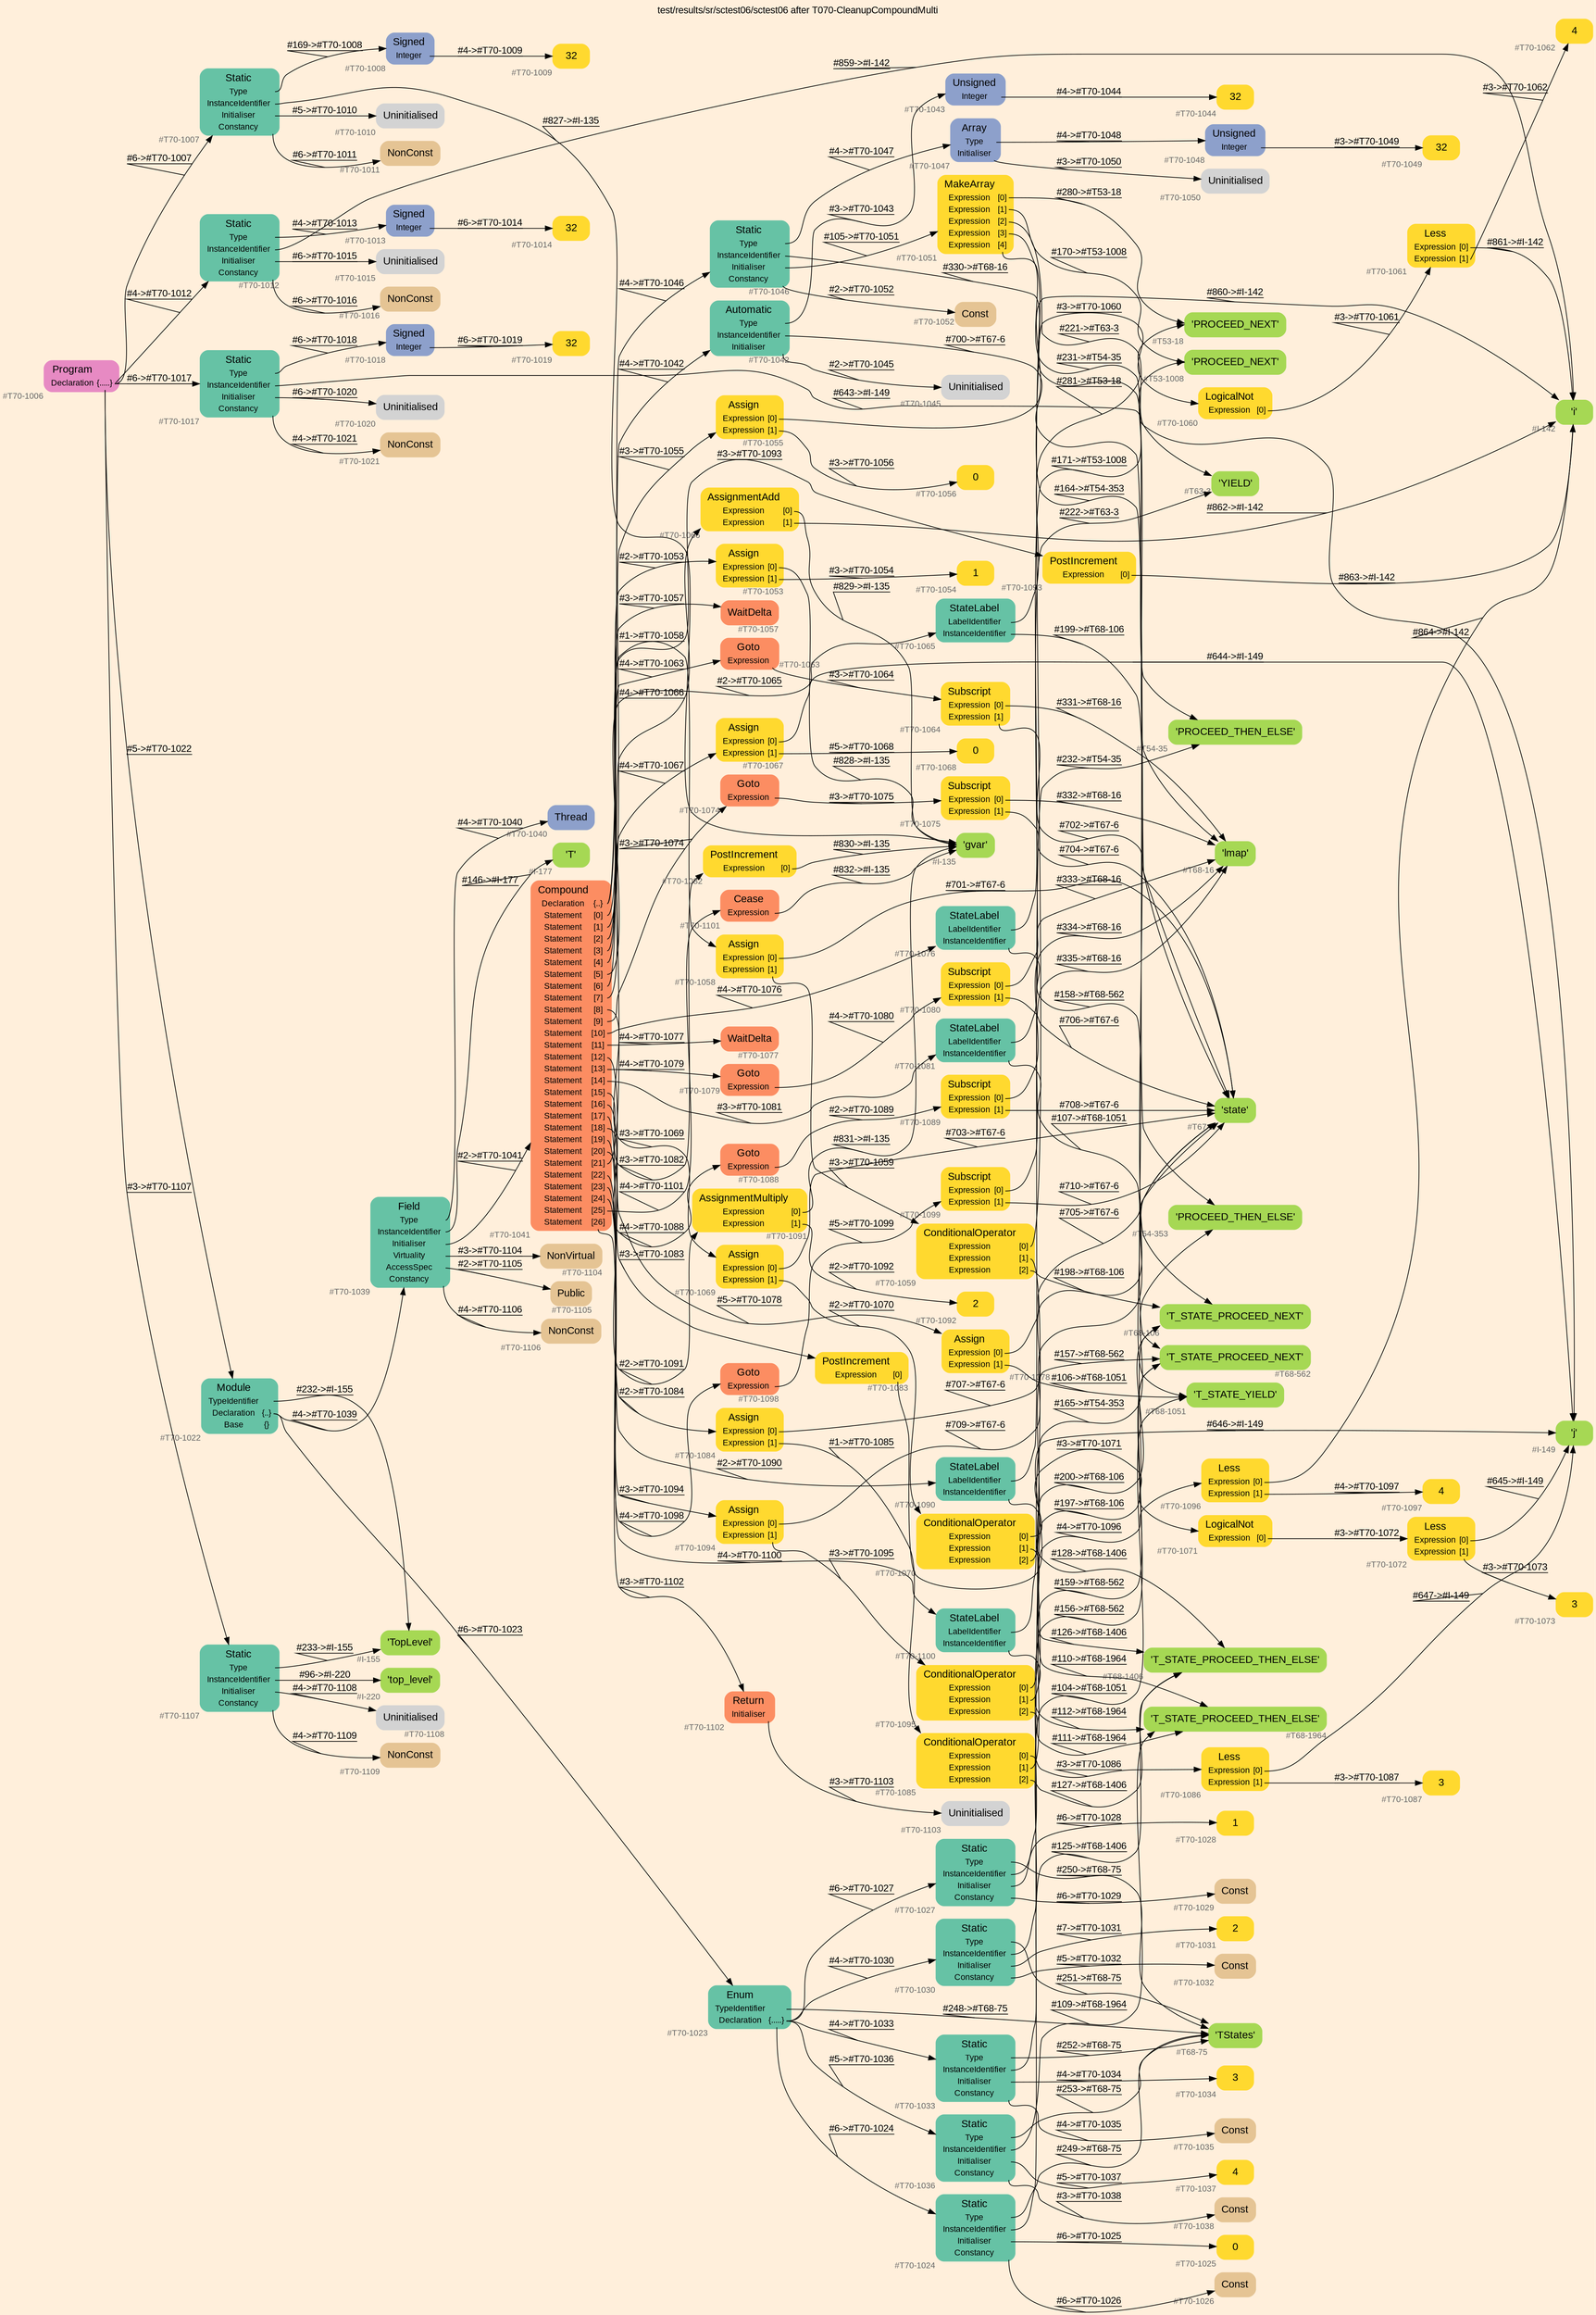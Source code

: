 digraph "test/results/sr/sctest06/sctest06 after T070-CleanupCompoundMulti" {
label = "test/results/sr/sctest06/sctest06 after T070-CleanupCompoundMulti"
labelloc = t
graph [
    rankdir = "LR"
    ranksep = 0.3
    bgcolor = antiquewhite1
    color = black
    fontcolor = black
    fontname = "Arial"
];
node [
    fontname = "Arial"
];
edge [
    fontname = "Arial"
];

// -------------------- node figure --------------------
// -------- block #T70-1006 ----------
"#T70-1006" [
    fillcolor = "/set28/4"
    xlabel = "#T70-1006"
    fontsize = "12"
    fontcolor = grey40
    shape = "plaintext"
    label = <<TABLE BORDER="0" CELLBORDER="0" CELLSPACING="0">
     <TR><TD><FONT COLOR="black" POINT-SIZE="15">Program</FONT></TD></TR>
     <TR><TD><FONT COLOR="black" POINT-SIZE="12">Declaration</FONT></TD><TD PORT="port0"><FONT COLOR="black" POINT-SIZE="12">{.....}</FONT></TD></TR>
    </TABLE>>
    style = "rounded,filled"
];

// -------- block #T70-1007 ----------
"#T70-1007" [
    fillcolor = "/set28/1"
    xlabel = "#T70-1007"
    fontsize = "12"
    fontcolor = grey40
    shape = "plaintext"
    label = <<TABLE BORDER="0" CELLBORDER="0" CELLSPACING="0">
     <TR><TD><FONT COLOR="black" POINT-SIZE="15">Static</FONT></TD></TR>
     <TR><TD><FONT COLOR="black" POINT-SIZE="12">Type</FONT></TD><TD PORT="port0"></TD></TR>
     <TR><TD><FONT COLOR="black" POINT-SIZE="12">InstanceIdentifier</FONT></TD><TD PORT="port1"></TD></TR>
     <TR><TD><FONT COLOR="black" POINT-SIZE="12">Initialiser</FONT></TD><TD PORT="port2"></TD></TR>
     <TR><TD><FONT COLOR="black" POINT-SIZE="12">Constancy</FONT></TD><TD PORT="port3"></TD></TR>
    </TABLE>>
    style = "rounded,filled"
];

// -------- block #T70-1008 ----------
"#T70-1008" [
    fillcolor = "/set28/3"
    xlabel = "#T70-1008"
    fontsize = "12"
    fontcolor = grey40
    shape = "plaintext"
    label = <<TABLE BORDER="0" CELLBORDER="0" CELLSPACING="0">
     <TR><TD><FONT COLOR="black" POINT-SIZE="15">Signed</FONT></TD></TR>
     <TR><TD><FONT COLOR="black" POINT-SIZE="12">Integer</FONT></TD><TD PORT="port0"></TD></TR>
    </TABLE>>
    style = "rounded,filled"
];

// -------- block #T70-1009 ----------
"#T70-1009" [
    fillcolor = "/set28/6"
    xlabel = "#T70-1009"
    fontsize = "12"
    fontcolor = grey40
    shape = "plaintext"
    label = <<TABLE BORDER="0" CELLBORDER="0" CELLSPACING="0">
     <TR><TD><FONT COLOR="black" POINT-SIZE="15">32</FONT></TD></TR>
    </TABLE>>
    style = "rounded,filled"
];

// -------- block #I-135 ----------
"#I-135" [
    fillcolor = "/set28/5"
    xlabel = "#I-135"
    fontsize = "12"
    fontcolor = grey40
    shape = "plaintext"
    label = <<TABLE BORDER="0" CELLBORDER="0" CELLSPACING="0">
     <TR><TD><FONT COLOR="black" POINT-SIZE="15">'gvar'</FONT></TD></TR>
    </TABLE>>
    style = "rounded,filled"
];

// -------- block #T70-1010 ----------
"#T70-1010" [
    xlabel = "#T70-1010"
    fontsize = "12"
    fontcolor = grey40
    shape = "plaintext"
    label = <<TABLE BORDER="0" CELLBORDER="0" CELLSPACING="0">
     <TR><TD><FONT COLOR="black" POINT-SIZE="15">Uninitialised</FONT></TD></TR>
    </TABLE>>
    style = "rounded,filled"
];

// -------- block #T70-1011 ----------
"#T70-1011" [
    fillcolor = "/set28/7"
    xlabel = "#T70-1011"
    fontsize = "12"
    fontcolor = grey40
    shape = "plaintext"
    label = <<TABLE BORDER="0" CELLBORDER="0" CELLSPACING="0">
     <TR><TD><FONT COLOR="black" POINT-SIZE="15">NonConst</FONT></TD></TR>
    </TABLE>>
    style = "rounded,filled"
];

// -------- block #T70-1012 ----------
"#T70-1012" [
    fillcolor = "/set28/1"
    xlabel = "#T70-1012"
    fontsize = "12"
    fontcolor = grey40
    shape = "plaintext"
    label = <<TABLE BORDER="0" CELLBORDER="0" CELLSPACING="0">
     <TR><TD><FONT COLOR="black" POINT-SIZE="15">Static</FONT></TD></TR>
     <TR><TD><FONT COLOR="black" POINT-SIZE="12">Type</FONT></TD><TD PORT="port0"></TD></TR>
     <TR><TD><FONT COLOR="black" POINT-SIZE="12">InstanceIdentifier</FONT></TD><TD PORT="port1"></TD></TR>
     <TR><TD><FONT COLOR="black" POINT-SIZE="12">Initialiser</FONT></TD><TD PORT="port2"></TD></TR>
     <TR><TD><FONT COLOR="black" POINT-SIZE="12">Constancy</FONT></TD><TD PORT="port3"></TD></TR>
    </TABLE>>
    style = "rounded,filled"
];

// -------- block #T70-1013 ----------
"#T70-1013" [
    fillcolor = "/set28/3"
    xlabel = "#T70-1013"
    fontsize = "12"
    fontcolor = grey40
    shape = "plaintext"
    label = <<TABLE BORDER="0" CELLBORDER="0" CELLSPACING="0">
     <TR><TD><FONT COLOR="black" POINT-SIZE="15">Signed</FONT></TD></TR>
     <TR><TD><FONT COLOR="black" POINT-SIZE="12">Integer</FONT></TD><TD PORT="port0"></TD></TR>
    </TABLE>>
    style = "rounded,filled"
];

// -------- block #T70-1014 ----------
"#T70-1014" [
    fillcolor = "/set28/6"
    xlabel = "#T70-1014"
    fontsize = "12"
    fontcolor = grey40
    shape = "plaintext"
    label = <<TABLE BORDER="0" CELLBORDER="0" CELLSPACING="0">
     <TR><TD><FONT COLOR="black" POINT-SIZE="15">32</FONT></TD></TR>
    </TABLE>>
    style = "rounded,filled"
];

// -------- block #I-142 ----------
"#I-142" [
    fillcolor = "/set28/5"
    xlabel = "#I-142"
    fontsize = "12"
    fontcolor = grey40
    shape = "plaintext"
    label = <<TABLE BORDER="0" CELLBORDER="0" CELLSPACING="0">
     <TR><TD><FONT COLOR="black" POINT-SIZE="15">'i'</FONT></TD></TR>
    </TABLE>>
    style = "rounded,filled"
];

// -------- block #T70-1015 ----------
"#T70-1015" [
    xlabel = "#T70-1015"
    fontsize = "12"
    fontcolor = grey40
    shape = "plaintext"
    label = <<TABLE BORDER="0" CELLBORDER="0" CELLSPACING="0">
     <TR><TD><FONT COLOR="black" POINT-SIZE="15">Uninitialised</FONT></TD></TR>
    </TABLE>>
    style = "rounded,filled"
];

// -------- block #T70-1016 ----------
"#T70-1016" [
    fillcolor = "/set28/7"
    xlabel = "#T70-1016"
    fontsize = "12"
    fontcolor = grey40
    shape = "plaintext"
    label = <<TABLE BORDER="0" CELLBORDER="0" CELLSPACING="0">
     <TR><TD><FONT COLOR="black" POINT-SIZE="15">NonConst</FONT></TD></TR>
    </TABLE>>
    style = "rounded,filled"
];

// -------- block #T70-1017 ----------
"#T70-1017" [
    fillcolor = "/set28/1"
    xlabel = "#T70-1017"
    fontsize = "12"
    fontcolor = grey40
    shape = "plaintext"
    label = <<TABLE BORDER="0" CELLBORDER="0" CELLSPACING="0">
     <TR><TD><FONT COLOR="black" POINT-SIZE="15">Static</FONT></TD></TR>
     <TR><TD><FONT COLOR="black" POINT-SIZE="12">Type</FONT></TD><TD PORT="port0"></TD></TR>
     <TR><TD><FONT COLOR="black" POINT-SIZE="12">InstanceIdentifier</FONT></TD><TD PORT="port1"></TD></TR>
     <TR><TD><FONT COLOR="black" POINT-SIZE="12">Initialiser</FONT></TD><TD PORT="port2"></TD></TR>
     <TR><TD><FONT COLOR="black" POINT-SIZE="12">Constancy</FONT></TD><TD PORT="port3"></TD></TR>
    </TABLE>>
    style = "rounded,filled"
];

// -------- block #T70-1018 ----------
"#T70-1018" [
    fillcolor = "/set28/3"
    xlabel = "#T70-1018"
    fontsize = "12"
    fontcolor = grey40
    shape = "plaintext"
    label = <<TABLE BORDER="0" CELLBORDER="0" CELLSPACING="0">
     <TR><TD><FONT COLOR="black" POINT-SIZE="15">Signed</FONT></TD></TR>
     <TR><TD><FONT COLOR="black" POINT-SIZE="12">Integer</FONT></TD><TD PORT="port0"></TD></TR>
    </TABLE>>
    style = "rounded,filled"
];

// -------- block #T70-1019 ----------
"#T70-1019" [
    fillcolor = "/set28/6"
    xlabel = "#T70-1019"
    fontsize = "12"
    fontcolor = grey40
    shape = "plaintext"
    label = <<TABLE BORDER="0" CELLBORDER="0" CELLSPACING="0">
     <TR><TD><FONT COLOR="black" POINT-SIZE="15">32</FONT></TD></TR>
    </TABLE>>
    style = "rounded,filled"
];

// -------- block #I-149 ----------
"#I-149" [
    fillcolor = "/set28/5"
    xlabel = "#I-149"
    fontsize = "12"
    fontcolor = grey40
    shape = "plaintext"
    label = <<TABLE BORDER="0" CELLBORDER="0" CELLSPACING="0">
     <TR><TD><FONT COLOR="black" POINT-SIZE="15">'j'</FONT></TD></TR>
    </TABLE>>
    style = "rounded,filled"
];

// -------- block #T70-1020 ----------
"#T70-1020" [
    xlabel = "#T70-1020"
    fontsize = "12"
    fontcolor = grey40
    shape = "plaintext"
    label = <<TABLE BORDER="0" CELLBORDER="0" CELLSPACING="0">
     <TR><TD><FONT COLOR="black" POINT-SIZE="15">Uninitialised</FONT></TD></TR>
    </TABLE>>
    style = "rounded,filled"
];

// -------- block #T70-1021 ----------
"#T70-1021" [
    fillcolor = "/set28/7"
    xlabel = "#T70-1021"
    fontsize = "12"
    fontcolor = grey40
    shape = "plaintext"
    label = <<TABLE BORDER="0" CELLBORDER="0" CELLSPACING="0">
     <TR><TD><FONT COLOR="black" POINT-SIZE="15">NonConst</FONT></TD></TR>
    </TABLE>>
    style = "rounded,filled"
];

// -------- block #T70-1022 ----------
"#T70-1022" [
    fillcolor = "/set28/1"
    xlabel = "#T70-1022"
    fontsize = "12"
    fontcolor = grey40
    shape = "plaintext"
    label = <<TABLE BORDER="0" CELLBORDER="0" CELLSPACING="0">
     <TR><TD><FONT COLOR="black" POINT-SIZE="15">Module</FONT></TD></TR>
     <TR><TD><FONT COLOR="black" POINT-SIZE="12">TypeIdentifier</FONT></TD><TD PORT="port0"></TD></TR>
     <TR><TD><FONT COLOR="black" POINT-SIZE="12">Declaration</FONT></TD><TD PORT="port1"><FONT COLOR="black" POINT-SIZE="12">{..}</FONT></TD></TR>
     <TR><TD><FONT COLOR="black" POINT-SIZE="12">Base</FONT></TD><TD PORT="port2"><FONT COLOR="black" POINT-SIZE="12">{}</FONT></TD></TR>
    </TABLE>>
    style = "rounded,filled"
];

// -------- block #I-155 ----------
"#I-155" [
    fillcolor = "/set28/5"
    xlabel = "#I-155"
    fontsize = "12"
    fontcolor = grey40
    shape = "plaintext"
    label = <<TABLE BORDER="0" CELLBORDER="0" CELLSPACING="0">
     <TR><TD><FONT COLOR="black" POINT-SIZE="15">'TopLevel'</FONT></TD></TR>
    </TABLE>>
    style = "rounded,filled"
];

// -------- block #T70-1023 ----------
"#T70-1023" [
    fillcolor = "/set28/1"
    xlabel = "#T70-1023"
    fontsize = "12"
    fontcolor = grey40
    shape = "plaintext"
    label = <<TABLE BORDER="0" CELLBORDER="0" CELLSPACING="0">
     <TR><TD><FONT COLOR="black" POINT-SIZE="15">Enum</FONT></TD></TR>
     <TR><TD><FONT COLOR="black" POINT-SIZE="12">TypeIdentifier</FONT></TD><TD PORT="port0"></TD></TR>
     <TR><TD><FONT COLOR="black" POINT-SIZE="12">Declaration</FONT></TD><TD PORT="port1"><FONT COLOR="black" POINT-SIZE="12">{.....}</FONT></TD></TR>
    </TABLE>>
    style = "rounded,filled"
];

// -------- block #T68-75 ----------
"#T68-75" [
    fillcolor = "/set28/5"
    xlabel = "#T68-75"
    fontsize = "12"
    fontcolor = grey40
    shape = "plaintext"
    label = <<TABLE BORDER="0" CELLBORDER="0" CELLSPACING="0">
     <TR><TD><FONT COLOR="black" POINT-SIZE="15">'TStates'</FONT></TD></TR>
    </TABLE>>
    style = "rounded,filled"
];

// -------- block #T70-1024 ----------
"#T70-1024" [
    fillcolor = "/set28/1"
    xlabel = "#T70-1024"
    fontsize = "12"
    fontcolor = grey40
    shape = "plaintext"
    label = <<TABLE BORDER="0" CELLBORDER="0" CELLSPACING="0">
     <TR><TD><FONT COLOR="black" POINT-SIZE="15">Static</FONT></TD></TR>
     <TR><TD><FONT COLOR="black" POINT-SIZE="12">Type</FONT></TD><TD PORT="port0"></TD></TR>
     <TR><TD><FONT COLOR="black" POINT-SIZE="12">InstanceIdentifier</FONT></TD><TD PORT="port1"></TD></TR>
     <TR><TD><FONT COLOR="black" POINT-SIZE="12">Initialiser</FONT></TD><TD PORT="port2"></TD></TR>
     <TR><TD><FONT COLOR="black" POINT-SIZE="12">Constancy</FONT></TD><TD PORT="port3"></TD></TR>
    </TABLE>>
    style = "rounded,filled"
];

// -------- block #T68-106 ----------
"#T68-106" [
    fillcolor = "/set28/5"
    xlabel = "#T68-106"
    fontsize = "12"
    fontcolor = grey40
    shape = "plaintext"
    label = <<TABLE BORDER="0" CELLBORDER="0" CELLSPACING="0">
     <TR><TD><FONT COLOR="black" POINT-SIZE="15">'T_STATE_PROCEED_NEXT'</FONT></TD></TR>
    </TABLE>>
    style = "rounded,filled"
];

// -------- block #T70-1025 ----------
"#T70-1025" [
    fillcolor = "/set28/6"
    xlabel = "#T70-1025"
    fontsize = "12"
    fontcolor = grey40
    shape = "plaintext"
    label = <<TABLE BORDER="0" CELLBORDER="0" CELLSPACING="0">
     <TR><TD><FONT COLOR="black" POINT-SIZE="15">0</FONT></TD></TR>
    </TABLE>>
    style = "rounded,filled"
];

// -------- block #T70-1026 ----------
"#T70-1026" [
    fillcolor = "/set28/7"
    xlabel = "#T70-1026"
    fontsize = "12"
    fontcolor = grey40
    shape = "plaintext"
    label = <<TABLE BORDER="0" CELLBORDER="0" CELLSPACING="0">
     <TR><TD><FONT COLOR="black" POINT-SIZE="15">Const</FONT></TD></TR>
    </TABLE>>
    style = "rounded,filled"
];

// -------- block #T70-1027 ----------
"#T70-1027" [
    fillcolor = "/set28/1"
    xlabel = "#T70-1027"
    fontsize = "12"
    fontcolor = grey40
    shape = "plaintext"
    label = <<TABLE BORDER="0" CELLBORDER="0" CELLSPACING="0">
     <TR><TD><FONT COLOR="black" POINT-SIZE="15">Static</FONT></TD></TR>
     <TR><TD><FONT COLOR="black" POINT-SIZE="12">Type</FONT></TD><TD PORT="port0"></TD></TR>
     <TR><TD><FONT COLOR="black" POINT-SIZE="12">InstanceIdentifier</FONT></TD><TD PORT="port1"></TD></TR>
     <TR><TD><FONT COLOR="black" POINT-SIZE="12">Initialiser</FONT></TD><TD PORT="port2"></TD></TR>
     <TR><TD><FONT COLOR="black" POINT-SIZE="12">Constancy</FONT></TD><TD PORT="port3"></TD></TR>
    </TABLE>>
    style = "rounded,filled"
];

// -------- block #T68-562 ----------
"#T68-562" [
    fillcolor = "/set28/5"
    xlabel = "#T68-562"
    fontsize = "12"
    fontcolor = grey40
    shape = "plaintext"
    label = <<TABLE BORDER="0" CELLBORDER="0" CELLSPACING="0">
     <TR><TD><FONT COLOR="black" POINT-SIZE="15">'T_STATE_PROCEED_NEXT'</FONT></TD></TR>
    </TABLE>>
    style = "rounded,filled"
];

// -------- block #T70-1028 ----------
"#T70-1028" [
    fillcolor = "/set28/6"
    xlabel = "#T70-1028"
    fontsize = "12"
    fontcolor = grey40
    shape = "plaintext"
    label = <<TABLE BORDER="0" CELLBORDER="0" CELLSPACING="0">
     <TR><TD><FONT COLOR="black" POINT-SIZE="15">1</FONT></TD></TR>
    </TABLE>>
    style = "rounded,filled"
];

// -------- block #T70-1029 ----------
"#T70-1029" [
    fillcolor = "/set28/7"
    xlabel = "#T70-1029"
    fontsize = "12"
    fontcolor = grey40
    shape = "plaintext"
    label = <<TABLE BORDER="0" CELLBORDER="0" CELLSPACING="0">
     <TR><TD><FONT COLOR="black" POINT-SIZE="15">Const</FONT></TD></TR>
    </TABLE>>
    style = "rounded,filled"
];

// -------- block #T70-1030 ----------
"#T70-1030" [
    fillcolor = "/set28/1"
    xlabel = "#T70-1030"
    fontsize = "12"
    fontcolor = grey40
    shape = "plaintext"
    label = <<TABLE BORDER="0" CELLBORDER="0" CELLSPACING="0">
     <TR><TD><FONT COLOR="black" POINT-SIZE="15">Static</FONT></TD></TR>
     <TR><TD><FONT COLOR="black" POINT-SIZE="12">Type</FONT></TD><TD PORT="port0"></TD></TR>
     <TR><TD><FONT COLOR="black" POINT-SIZE="12">InstanceIdentifier</FONT></TD><TD PORT="port1"></TD></TR>
     <TR><TD><FONT COLOR="black" POINT-SIZE="12">Initialiser</FONT></TD><TD PORT="port2"></TD></TR>
     <TR><TD><FONT COLOR="black" POINT-SIZE="12">Constancy</FONT></TD><TD PORT="port3"></TD></TR>
    </TABLE>>
    style = "rounded,filled"
];

// -------- block #T68-1051 ----------
"#T68-1051" [
    fillcolor = "/set28/5"
    xlabel = "#T68-1051"
    fontsize = "12"
    fontcolor = grey40
    shape = "plaintext"
    label = <<TABLE BORDER="0" CELLBORDER="0" CELLSPACING="0">
     <TR><TD><FONT COLOR="black" POINT-SIZE="15">'T_STATE_YIELD'</FONT></TD></TR>
    </TABLE>>
    style = "rounded,filled"
];

// -------- block #T70-1031 ----------
"#T70-1031" [
    fillcolor = "/set28/6"
    xlabel = "#T70-1031"
    fontsize = "12"
    fontcolor = grey40
    shape = "plaintext"
    label = <<TABLE BORDER="0" CELLBORDER="0" CELLSPACING="0">
     <TR><TD><FONT COLOR="black" POINT-SIZE="15">2</FONT></TD></TR>
    </TABLE>>
    style = "rounded,filled"
];

// -------- block #T70-1032 ----------
"#T70-1032" [
    fillcolor = "/set28/7"
    xlabel = "#T70-1032"
    fontsize = "12"
    fontcolor = grey40
    shape = "plaintext"
    label = <<TABLE BORDER="0" CELLBORDER="0" CELLSPACING="0">
     <TR><TD><FONT COLOR="black" POINT-SIZE="15">Const</FONT></TD></TR>
    </TABLE>>
    style = "rounded,filled"
];

// -------- block #T70-1033 ----------
"#T70-1033" [
    fillcolor = "/set28/1"
    xlabel = "#T70-1033"
    fontsize = "12"
    fontcolor = grey40
    shape = "plaintext"
    label = <<TABLE BORDER="0" CELLBORDER="0" CELLSPACING="0">
     <TR><TD><FONT COLOR="black" POINT-SIZE="15">Static</FONT></TD></TR>
     <TR><TD><FONT COLOR="black" POINT-SIZE="12">Type</FONT></TD><TD PORT="port0"></TD></TR>
     <TR><TD><FONT COLOR="black" POINT-SIZE="12">InstanceIdentifier</FONT></TD><TD PORT="port1"></TD></TR>
     <TR><TD><FONT COLOR="black" POINT-SIZE="12">Initialiser</FONT></TD><TD PORT="port2"></TD></TR>
     <TR><TD><FONT COLOR="black" POINT-SIZE="12">Constancy</FONT></TD><TD PORT="port3"></TD></TR>
    </TABLE>>
    style = "rounded,filled"
];

// -------- block #T68-1406 ----------
"#T68-1406" [
    fillcolor = "/set28/5"
    xlabel = "#T68-1406"
    fontsize = "12"
    fontcolor = grey40
    shape = "plaintext"
    label = <<TABLE BORDER="0" CELLBORDER="0" CELLSPACING="0">
     <TR><TD><FONT COLOR="black" POINT-SIZE="15">'T_STATE_PROCEED_THEN_ELSE'</FONT></TD></TR>
    </TABLE>>
    style = "rounded,filled"
];

// -------- block #T70-1034 ----------
"#T70-1034" [
    fillcolor = "/set28/6"
    xlabel = "#T70-1034"
    fontsize = "12"
    fontcolor = grey40
    shape = "plaintext"
    label = <<TABLE BORDER="0" CELLBORDER="0" CELLSPACING="0">
     <TR><TD><FONT COLOR="black" POINT-SIZE="15">3</FONT></TD></TR>
    </TABLE>>
    style = "rounded,filled"
];

// -------- block #T70-1035 ----------
"#T70-1035" [
    fillcolor = "/set28/7"
    xlabel = "#T70-1035"
    fontsize = "12"
    fontcolor = grey40
    shape = "plaintext"
    label = <<TABLE BORDER="0" CELLBORDER="0" CELLSPACING="0">
     <TR><TD><FONT COLOR="black" POINT-SIZE="15">Const</FONT></TD></TR>
    </TABLE>>
    style = "rounded,filled"
];

// -------- block #T70-1036 ----------
"#T70-1036" [
    fillcolor = "/set28/1"
    xlabel = "#T70-1036"
    fontsize = "12"
    fontcolor = grey40
    shape = "plaintext"
    label = <<TABLE BORDER="0" CELLBORDER="0" CELLSPACING="0">
     <TR><TD><FONT COLOR="black" POINT-SIZE="15">Static</FONT></TD></TR>
     <TR><TD><FONT COLOR="black" POINT-SIZE="12">Type</FONT></TD><TD PORT="port0"></TD></TR>
     <TR><TD><FONT COLOR="black" POINT-SIZE="12">InstanceIdentifier</FONT></TD><TD PORT="port1"></TD></TR>
     <TR><TD><FONT COLOR="black" POINT-SIZE="12">Initialiser</FONT></TD><TD PORT="port2"></TD></TR>
     <TR><TD><FONT COLOR="black" POINT-SIZE="12">Constancy</FONT></TD><TD PORT="port3"></TD></TR>
    </TABLE>>
    style = "rounded,filled"
];

// -------- block #T68-1964 ----------
"#T68-1964" [
    fillcolor = "/set28/5"
    xlabel = "#T68-1964"
    fontsize = "12"
    fontcolor = grey40
    shape = "plaintext"
    label = <<TABLE BORDER="0" CELLBORDER="0" CELLSPACING="0">
     <TR><TD><FONT COLOR="black" POINT-SIZE="15">'T_STATE_PROCEED_THEN_ELSE'</FONT></TD></TR>
    </TABLE>>
    style = "rounded,filled"
];

// -------- block #T70-1037 ----------
"#T70-1037" [
    fillcolor = "/set28/6"
    xlabel = "#T70-1037"
    fontsize = "12"
    fontcolor = grey40
    shape = "plaintext"
    label = <<TABLE BORDER="0" CELLBORDER="0" CELLSPACING="0">
     <TR><TD><FONT COLOR="black" POINT-SIZE="15">4</FONT></TD></TR>
    </TABLE>>
    style = "rounded,filled"
];

// -------- block #T70-1038 ----------
"#T70-1038" [
    fillcolor = "/set28/7"
    xlabel = "#T70-1038"
    fontsize = "12"
    fontcolor = grey40
    shape = "plaintext"
    label = <<TABLE BORDER="0" CELLBORDER="0" CELLSPACING="0">
     <TR><TD><FONT COLOR="black" POINT-SIZE="15">Const</FONT></TD></TR>
    </TABLE>>
    style = "rounded,filled"
];

// -------- block #T70-1039 ----------
"#T70-1039" [
    fillcolor = "/set28/1"
    xlabel = "#T70-1039"
    fontsize = "12"
    fontcolor = grey40
    shape = "plaintext"
    label = <<TABLE BORDER="0" CELLBORDER="0" CELLSPACING="0">
     <TR><TD><FONT COLOR="black" POINT-SIZE="15">Field</FONT></TD></TR>
     <TR><TD><FONT COLOR="black" POINT-SIZE="12">Type</FONT></TD><TD PORT="port0"></TD></TR>
     <TR><TD><FONT COLOR="black" POINT-SIZE="12">InstanceIdentifier</FONT></TD><TD PORT="port1"></TD></TR>
     <TR><TD><FONT COLOR="black" POINT-SIZE="12">Initialiser</FONT></TD><TD PORT="port2"></TD></TR>
     <TR><TD><FONT COLOR="black" POINT-SIZE="12">Virtuality</FONT></TD><TD PORT="port3"></TD></TR>
     <TR><TD><FONT COLOR="black" POINT-SIZE="12">AccessSpec</FONT></TD><TD PORT="port4"></TD></TR>
     <TR><TD><FONT COLOR="black" POINT-SIZE="12">Constancy</FONT></TD><TD PORT="port5"></TD></TR>
    </TABLE>>
    style = "rounded,filled"
];

// -------- block #T70-1040 ----------
"#T70-1040" [
    fillcolor = "/set28/3"
    xlabel = "#T70-1040"
    fontsize = "12"
    fontcolor = grey40
    shape = "plaintext"
    label = <<TABLE BORDER="0" CELLBORDER="0" CELLSPACING="0">
     <TR><TD><FONT COLOR="black" POINT-SIZE="15">Thread</FONT></TD></TR>
    </TABLE>>
    style = "rounded,filled"
];

// -------- block #I-177 ----------
"#I-177" [
    fillcolor = "/set28/5"
    xlabel = "#I-177"
    fontsize = "12"
    fontcolor = grey40
    shape = "plaintext"
    label = <<TABLE BORDER="0" CELLBORDER="0" CELLSPACING="0">
     <TR><TD><FONT COLOR="black" POINT-SIZE="15">'T'</FONT></TD></TR>
    </TABLE>>
    style = "rounded,filled"
];

// -------- block #T70-1041 ----------
"#T70-1041" [
    fillcolor = "/set28/2"
    xlabel = "#T70-1041"
    fontsize = "12"
    fontcolor = grey40
    shape = "plaintext"
    label = <<TABLE BORDER="0" CELLBORDER="0" CELLSPACING="0">
     <TR><TD><FONT COLOR="black" POINT-SIZE="15">Compound</FONT></TD></TR>
     <TR><TD><FONT COLOR="black" POINT-SIZE="12">Declaration</FONT></TD><TD PORT="port0"><FONT COLOR="black" POINT-SIZE="12">{..}</FONT></TD></TR>
     <TR><TD><FONT COLOR="black" POINT-SIZE="12">Statement</FONT></TD><TD PORT="port1"><FONT COLOR="black" POINT-SIZE="12">[0]</FONT></TD></TR>
     <TR><TD><FONT COLOR="black" POINT-SIZE="12">Statement</FONT></TD><TD PORT="port2"><FONT COLOR="black" POINT-SIZE="12">[1]</FONT></TD></TR>
     <TR><TD><FONT COLOR="black" POINT-SIZE="12">Statement</FONT></TD><TD PORT="port3"><FONT COLOR="black" POINT-SIZE="12">[2]</FONT></TD></TR>
     <TR><TD><FONT COLOR="black" POINT-SIZE="12">Statement</FONT></TD><TD PORT="port4"><FONT COLOR="black" POINT-SIZE="12">[3]</FONT></TD></TR>
     <TR><TD><FONT COLOR="black" POINT-SIZE="12">Statement</FONT></TD><TD PORT="port5"><FONT COLOR="black" POINT-SIZE="12">[4]</FONT></TD></TR>
     <TR><TD><FONT COLOR="black" POINT-SIZE="12">Statement</FONT></TD><TD PORT="port6"><FONT COLOR="black" POINT-SIZE="12">[5]</FONT></TD></TR>
     <TR><TD><FONT COLOR="black" POINT-SIZE="12">Statement</FONT></TD><TD PORT="port7"><FONT COLOR="black" POINT-SIZE="12">[6]</FONT></TD></TR>
     <TR><TD><FONT COLOR="black" POINT-SIZE="12">Statement</FONT></TD><TD PORT="port8"><FONT COLOR="black" POINT-SIZE="12">[7]</FONT></TD></TR>
     <TR><TD><FONT COLOR="black" POINT-SIZE="12">Statement</FONT></TD><TD PORT="port9"><FONT COLOR="black" POINT-SIZE="12">[8]</FONT></TD></TR>
     <TR><TD><FONT COLOR="black" POINT-SIZE="12">Statement</FONT></TD><TD PORT="port10"><FONT COLOR="black" POINT-SIZE="12">[9]</FONT></TD></TR>
     <TR><TD><FONT COLOR="black" POINT-SIZE="12">Statement</FONT></TD><TD PORT="port11"><FONT COLOR="black" POINT-SIZE="12">[10]</FONT></TD></TR>
     <TR><TD><FONT COLOR="black" POINT-SIZE="12">Statement</FONT></TD><TD PORT="port12"><FONT COLOR="black" POINT-SIZE="12">[11]</FONT></TD></TR>
     <TR><TD><FONT COLOR="black" POINT-SIZE="12">Statement</FONT></TD><TD PORT="port13"><FONT COLOR="black" POINT-SIZE="12">[12]</FONT></TD></TR>
     <TR><TD><FONT COLOR="black" POINT-SIZE="12">Statement</FONT></TD><TD PORT="port14"><FONT COLOR="black" POINT-SIZE="12">[13]</FONT></TD></TR>
     <TR><TD><FONT COLOR="black" POINT-SIZE="12">Statement</FONT></TD><TD PORT="port15"><FONT COLOR="black" POINT-SIZE="12">[14]</FONT></TD></TR>
     <TR><TD><FONT COLOR="black" POINT-SIZE="12">Statement</FONT></TD><TD PORT="port16"><FONT COLOR="black" POINT-SIZE="12">[15]</FONT></TD></TR>
     <TR><TD><FONT COLOR="black" POINT-SIZE="12">Statement</FONT></TD><TD PORT="port17"><FONT COLOR="black" POINT-SIZE="12">[16]</FONT></TD></TR>
     <TR><TD><FONT COLOR="black" POINT-SIZE="12">Statement</FONT></TD><TD PORT="port18"><FONT COLOR="black" POINT-SIZE="12">[17]</FONT></TD></TR>
     <TR><TD><FONT COLOR="black" POINT-SIZE="12">Statement</FONT></TD><TD PORT="port19"><FONT COLOR="black" POINT-SIZE="12">[18]</FONT></TD></TR>
     <TR><TD><FONT COLOR="black" POINT-SIZE="12">Statement</FONT></TD><TD PORT="port20"><FONT COLOR="black" POINT-SIZE="12">[19]</FONT></TD></TR>
     <TR><TD><FONT COLOR="black" POINT-SIZE="12">Statement</FONT></TD><TD PORT="port21"><FONT COLOR="black" POINT-SIZE="12">[20]</FONT></TD></TR>
     <TR><TD><FONT COLOR="black" POINT-SIZE="12">Statement</FONT></TD><TD PORT="port22"><FONT COLOR="black" POINT-SIZE="12">[21]</FONT></TD></TR>
     <TR><TD><FONT COLOR="black" POINT-SIZE="12">Statement</FONT></TD><TD PORT="port23"><FONT COLOR="black" POINT-SIZE="12">[22]</FONT></TD></TR>
     <TR><TD><FONT COLOR="black" POINT-SIZE="12">Statement</FONT></TD><TD PORT="port24"><FONT COLOR="black" POINT-SIZE="12">[23]</FONT></TD></TR>
     <TR><TD><FONT COLOR="black" POINT-SIZE="12">Statement</FONT></TD><TD PORT="port25"><FONT COLOR="black" POINT-SIZE="12">[24]</FONT></TD></TR>
     <TR><TD><FONT COLOR="black" POINT-SIZE="12">Statement</FONT></TD><TD PORT="port26"><FONT COLOR="black" POINT-SIZE="12">[25]</FONT></TD></TR>
     <TR><TD><FONT COLOR="black" POINT-SIZE="12">Statement</FONT></TD><TD PORT="port27"><FONT COLOR="black" POINT-SIZE="12">[26]</FONT></TD></TR>
    </TABLE>>
    style = "rounded,filled"
];

// -------- block #T70-1042 ----------
"#T70-1042" [
    fillcolor = "/set28/1"
    xlabel = "#T70-1042"
    fontsize = "12"
    fontcolor = grey40
    shape = "plaintext"
    label = <<TABLE BORDER="0" CELLBORDER="0" CELLSPACING="0">
     <TR><TD><FONT COLOR="black" POINT-SIZE="15">Automatic</FONT></TD></TR>
     <TR><TD><FONT COLOR="black" POINT-SIZE="12">Type</FONT></TD><TD PORT="port0"></TD></TR>
     <TR><TD><FONT COLOR="black" POINT-SIZE="12">InstanceIdentifier</FONT></TD><TD PORT="port1"></TD></TR>
     <TR><TD><FONT COLOR="black" POINT-SIZE="12">Initialiser</FONT></TD><TD PORT="port2"></TD></TR>
    </TABLE>>
    style = "rounded,filled"
];

// -------- block #T70-1043 ----------
"#T70-1043" [
    fillcolor = "/set28/3"
    xlabel = "#T70-1043"
    fontsize = "12"
    fontcolor = grey40
    shape = "plaintext"
    label = <<TABLE BORDER="0" CELLBORDER="0" CELLSPACING="0">
     <TR><TD><FONT COLOR="black" POINT-SIZE="15">Unsigned</FONT></TD></TR>
     <TR><TD><FONT COLOR="black" POINT-SIZE="12">Integer</FONT></TD><TD PORT="port0"></TD></TR>
    </TABLE>>
    style = "rounded,filled"
];

// -------- block #T70-1044 ----------
"#T70-1044" [
    fillcolor = "/set28/6"
    xlabel = "#T70-1044"
    fontsize = "12"
    fontcolor = grey40
    shape = "plaintext"
    label = <<TABLE BORDER="0" CELLBORDER="0" CELLSPACING="0">
     <TR><TD><FONT COLOR="black" POINT-SIZE="15">32</FONT></TD></TR>
    </TABLE>>
    style = "rounded,filled"
];

// -------- block #T67-6 ----------
"#T67-6" [
    fillcolor = "/set28/5"
    xlabel = "#T67-6"
    fontsize = "12"
    fontcolor = grey40
    shape = "plaintext"
    label = <<TABLE BORDER="0" CELLBORDER="0" CELLSPACING="0">
     <TR><TD><FONT COLOR="black" POINT-SIZE="15">'state'</FONT></TD></TR>
    </TABLE>>
    style = "rounded,filled"
];

// -------- block #T70-1045 ----------
"#T70-1045" [
    xlabel = "#T70-1045"
    fontsize = "12"
    fontcolor = grey40
    shape = "plaintext"
    label = <<TABLE BORDER="0" CELLBORDER="0" CELLSPACING="0">
     <TR><TD><FONT COLOR="black" POINT-SIZE="15">Uninitialised</FONT></TD></TR>
    </TABLE>>
    style = "rounded,filled"
];

// -------- block #T70-1046 ----------
"#T70-1046" [
    fillcolor = "/set28/1"
    xlabel = "#T70-1046"
    fontsize = "12"
    fontcolor = grey40
    shape = "plaintext"
    label = <<TABLE BORDER="0" CELLBORDER="0" CELLSPACING="0">
     <TR><TD><FONT COLOR="black" POINT-SIZE="15">Static</FONT></TD></TR>
     <TR><TD><FONT COLOR="black" POINT-SIZE="12">Type</FONT></TD><TD PORT="port0"></TD></TR>
     <TR><TD><FONT COLOR="black" POINT-SIZE="12">InstanceIdentifier</FONT></TD><TD PORT="port1"></TD></TR>
     <TR><TD><FONT COLOR="black" POINT-SIZE="12">Initialiser</FONT></TD><TD PORT="port2"></TD></TR>
     <TR><TD><FONT COLOR="black" POINT-SIZE="12">Constancy</FONT></TD><TD PORT="port3"></TD></TR>
    </TABLE>>
    style = "rounded,filled"
];

// -------- block #T70-1047 ----------
"#T70-1047" [
    fillcolor = "/set28/3"
    xlabel = "#T70-1047"
    fontsize = "12"
    fontcolor = grey40
    shape = "plaintext"
    label = <<TABLE BORDER="0" CELLBORDER="0" CELLSPACING="0">
     <TR><TD><FONT COLOR="black" POINT-SIZE="15">Array</FONT></TD></TR>
     <TR><TD><FONT COLOR="black" POINT-SIZE="12">Type</FONT></TD><TD PORT="port0"></TD></TR>
     <TR><TD><FONT COLOR="black" POINT-SIZE="12">Initialiser</FONT></TD><TD PORT="port1"></TD></TR>
    </TABLE>>
    style = "rounded,filled"
];

// -------- block #T70-1048 ----------
"#T70-1048" [
    fillcolor = "/set28/3"
    xlabel = "#T70-1048"
    fontsize = "12"
    fontcolor = grey40
    shape = "plaintext"
    label = <<TABLE BORDER="0" CELLBORDER="0" CELLSPACING="0">
     <TR><TD><FONT COLOR="black" POINT-SIZE="15">Unsigned</FONT></TD></TR>
     <TR><TD><FONT COLOR="black" POINT-SIZE="12">Integer</FONT></TD><TD PORT="port0"></TD></TR>
    </TABLE>>
    style = "rounded,filled"
];

// -------- block #T70-1049 ----------
"#T70-1049" [
    fillcolor = "/set28/6"
    xlabel = "#T70-1049"
    fontsize = "12"
    fontcolor = grey40
    shape = "plaintext"
    label = <<TABLE BORDER="0" CELLBORDER="0" CELLSPACING="0">
     <TR><TD><FONT COLOR="black" POINT-SIZE="15">32</FONT></TD></TR>
    </TABLE>>
    style = "rounded,filled"
];

// -------- block #T70-1050 ----------
"#T70-1050" [
    xlabel = "#T70-1050"
    fontsize = "12"
    fontcolor = grey40
    shape = "plaintext"
    label = <<TABLE BORDER="0" CELLBORDER="0" CELLSPACING="0">
     <TR><TD><FONT COLOR="black" POINT-SIZE="15">Uninitialised</FONT></TD></TR>
    </TABLE>>
    style = "rounded,filled"
];

// -------- block #T68-16 ----------
"#T68-16" [
    fillcolor = "/set28/5"
    xlabel = "#T68-16"
    fontsize = "12"
    fontcolor = grey40
    shape = "plaintext"
    label = <<TABLE BORDER="0" CELLBORDER="0" CELLSPACING="0">
     <TR><TD><FONT COLOR="black" POINT-SIZE="15">'lmap'</FONT></TD></TR>
    </TABLE>>
    style = "rounded,filled"
];

// -------- block #T70-1051 ----------
"#T70-1051" [
    fillcolor = "/set28/6"
    xlabel = "#T70-1051"
    fontsize = "12"
    fontcolor = grey40
    shape = "plaintext"
    label = <<TABLE BORDER="0" CELLBORDER="0" CELLSPACING="0">
     <TR><TD><FONT COLOR="black" POINT-SIZE="15">MakeArray</FONT></TD></TR>
     <TR><TD><FONT COLOR="black" POINT-SIZE="12">Expression</FONT></TD><TD PORT="port0"><FONT COLOR="black" POINT-SIZE="12">[0]</FONT></TD></TR>
     <TR><TD><FONT COLOR="black" POINT-SIZE="12">Expression</FONT></TD><TD PORT="port1"><FONT COLOR="black" POINT-SIZE="12">[1]</FONT></TD></TR>
     <TR><TD><FONT COLOR="black" POINT-SIZE="12">Expression</FONT></TD><TD PORT="port2"><FONT COLOR="black" POINT-SIZE="12">[2]</FONT></TD></TR>
     <TR><TD><FONT COLOR="black" POINT-SIZE="12">Expression</FONT></TD><TD PORT="port3"><FONT COLOR="black" POINT-SIZE="12">[3]</FONT></TD></TR>
     <TR><TD><FONT COLOR="black" POINT-SIZE="12">Expression</FONT></TD><TD PORT="port4"><FONT COLOR="black" POINT-SIZE="12">[4]</FONT></TD></TR>
    </TABLE>>
    style = "rounded,filled"
];

// -------- block #T53-18 ----------
"#T53-18" [
    fillcolor = "/set28/5"
    xlabel = "#T53-18"
    fontsize = "12"
    fontcolor = grey40
    shape = "plaintext"
    label = <<TABLE BORDER="0" CELLBORDER="0" CELLSPACING="0">
     <TR><TD><FONT COLOR="black" POINT-SIZE="15">'PROCEED_NEXT'</FONT></TD></TR>
    </TABLE>>
    style = "rounded,filled"
];

// -------- block #T53-1008 ----------
"#T53-1008" [
    fillcolor = "/set28/5"
    xlabel = "#T53-1008"
    fontsize = "12"
    fontcolor = grey40
    shape = "plaintext"
    label = <<TABLE BORDER="0" CELLBORDER="0" CELLSPACING="0">
     <TR><TD><FONT COLOR="black" POINT-SIZE="15">'PROCEED_NEXT'</FONT></TD></TR>
    </TABLE>>
    style = "rounded,filled"
];

// -------- block #T63-3 ----------
"#T63-3" [
    fillcolor = "/set28/5"
    xlabel = "#T63-3"
    fontsize = "12"
    fontcolor = grey40
    shape = "plaintext"
    label = <<TABLE BORDER="0" CELLBORDER="0" CELLSPACING="0">
     <TR><TD><FONT COLOR="black" POINT-SIZE="15">'YIELD'</FONT></TD></TR>
    </TABLE>>
    style = "rounded,filled"
];

// -------- block #T54-35 ----------
"#T54-35" [
    fillcolor = "/set28/5"
    xlabel = "#T54-35"
    fontsize = "12"
    fontcolor = grey40
    shape = "plaintext"
    label = <<TABLE BORDER="0" CELLBORDER="0" CELLSPACING="0">
     <TR><TD><FONT COLOR="black" POINT-SIZE="15">'PROCEED_THEN_ELSE'</FONT></TD></TR>
    </TABLE>>
    style = "rounded,filled"
];

// -------- block #T54-353 ----------
"#T54-353" [
    fillcolor = "/set28/5"
    xlabel = "#T54-353"
    fontsize = "12"
    fontcolor = grey40
    shape = "plaintext"
    label = <<TABLE BORDER="0" CELLBORDER="0" CELLSPACING="0">
     <TR><TD><FONT COLOR="black" POINT-SIZE="15">'PROCEED_THEN_ELSE'</FONT></TD></TR>
    </TABLE>>
    style = "rounded,filled"
];

// -------- block #T70-1052 ----------
"#T70-1052" [
    fillcolor = "/set28/7"
    xlabel = "#T70-1052"
    fontsize = "12"
    fontcolor = grey40
    shape = "plaintext"
    label = <<TABLE BORDER="0" CELLBORDER="0" CELLSPACING="0">
     <TR><TD><FONT COLOR="black" POINT-SIZE="15">Const</FONT></TD></TR>
    </TABLE>>
    style = "rounded,filled"
];

// -------- block #T70-1053 ----------
"#T70-1053" [
    fillcolor = "/set28/6"
    xlabel = "#T70-1053"
    fontsize = "12"
    fontcolor = grey40
    shape = "plaintext"
    label = <<TABLE BORDER="0" CELLBORDER="0" CELLSPACING="0">
     <TR><TD><FONT COLOR="black" POINT-SIZE="15">Assign</FONT></TD></TR>
     <TR><TD><FONT COLOR="black" POINT-SIZE="12">Expression</FONT></TD><TD PORT="port0"><FONT COLOR="black" POINT-SIZE="12">[0]</FONT></TD></TR>
     <TR><TD><FONT COLOR="black" POINT-SIZE="12">Expression</FONT></TD><TD PORT="port1"><FONT COLOR="black" POINT-SIZE="12">[1]</FONT></TD></TR>
    </TABLE>>
    style = "rounded,filled"
];

// -------- block #T70-1054 ----------
"#T70-1054" [
    fillcolor = "/set28/6"
    xlabel = "#T70-1054"
    fontsize = "12"
    fontcolor = grey40
    shape = "plaintext"
    label = <<TABLE BORDER="0" CELLBORDER="0" CELLSPACING="0">
     <TR><TD><FONT COLOR="black" POINT-SIZE="15">1</FONT></TD></TR>
    </TABLE>>
    style = "rounded,filled"
];

// -------- block #T70-1055 ----------
"#T70-1055" [
    fillcolor = "/set28/6"
    xlabel = "#T70-1055"
    fontsize = "12"
    fontcolor = grey40
    shape = "plaintext"
    label = <<TABLE BORDER="0" CELLBORDER="0" CELLSPACING="0">
     <TR><TD><FONT COLOR="black" POINT-SIZE="15">Assign</FONT></TD></TR>
     <TR><TD><FONT COLOR="black" POINT-SIZE="12">Expression</FONT></TD><TD PORT="port0"><FONT COLOR="black" POINT-SIZE="12">[0]</FONT></TD></TR>
     <TR><TD><FONT COLOR="black" POINT-SIZE="12">Expression</FONT></TD><TD PORT="port1"><FONT COLOR="black" POINT-SIZE="12">[1]</FONT></TD></TR>
    </TABLE>>
    style = "rounded,filled"
];

// -------- block #T70-1056 ----------
"#T70-1056" [
    fillcolor = "/set28/6"
    xlabel = "#T70-1056"
    fontsize = "12"
    fontcolor = grey40
    shape = "plaintext"
    label = <<TABLE BORDER="0" CELLBORDER="0" CELLSPACING="0">
     <TR><TD><FONT COLOR="black" POINT-SIZE="15">0</FONT></TD></TR>
    </TABLE>>
    style = "rounded,filled"
];

// -------- block #T70-1057 ----------
"#T70-1057" [
    fillcolor = "/set28/2"
    xlabel = "#T70-1057"
    fontsize = "12"
    fontcolor = grey40
    shape = "plaintext"
    label = <<TABLE BORDER="0" CELLBORDER="0" CELLSPACING="0">
     <TR><TD><FONT COLOR="black" POINT-SIZE="15">WaitDelta</FONT></TD></TR>
    </TABLE>>
    style = "rounded,filled"
];

// -------- block #T70-1058 ----------
"#T70-1058" [
    fillcolor = "/set28/6"
    xlabel = "#T70-1058"
    fontsize = "12"
    fontcolor = grey40
    shape = "plaintext"
    label = <<TABLE BORDER="0" CELLBORDER="0" CELLSPACING="0">
     <TR><TD><FONT COLOR="black" POINT-SIZE="15">Assign</FONT></TD></TR>
     <TR><TD><FONT COLOR="black" POINT-SIZE="12">Expression</FONT></TD><TD PORT="port0"><FONT COLOR="black" POINT-SIZE="12">[0]</FONT></TD></TR>
     <TR><TD><FONT COLOR="black" POINT-SIZE="12">Expression</FONT></TD><TD PORT="port1"><FONT COLOR="black" POINT-SIZE="12">[1]</FONT></TD></TR>
    </TABLE>>
    style = "rounded,filled"
];

// -------- block #T70-1059 ----------
"#T70-1059" [
    fillcolor = "/set28/6"
    xlabel = "#T70-1059"
    fontsize = "12"
    fontcolor = grey40
    shape = "plaintext"
    label = <<TABLE BORDER="0" CELLBORDER="0" CELLSPACING="0">
     <TR><TD><FONT COLOR="black" POINT-SIZE="15">ConditionalOperator</FONT></TD></TR>
     <TR><TD><FONT COLOR="black" POINT-SIZE="12">Expression</FONT></TD><TD PORT="port0"><FONT COLOR="black" POINT-SIZE="12">[0]</FONT></TD></TR>
     <TR><TD><FONT COLOR="black" POINT-SIZE="12">Expression</FONT></TD><TD PORT="port1"><FONT COLOR="black" POINT-SIZE="12">[1]</FONT></TD></TR>
     <TR><TD><FONT COLOR="black" POINT-SIZE="12">Expression</FONT></TD><TD PORT="port2"><FONT COLOR="black" POINT-SIZE="12">[2]</FONT></TD></TR>
    </TABLE>>
    style = "rounded,filled"
];

// -------- block #T70-1060 ----------
"#T70-1060" [
    fillcolor = "/set28/6"
    xlabel = "#T70-1060"
    fontsize = "12"
    fontcolor = grey40
    shape = "plaintext"
    label = <<TABLE BORDER="0" CELLBORDER="0" CELLSPACING="0">
     <TR><TD><FONT COLOR="black" POINT-SIZE="15">LogicalNot</FONT></TD></TR>
     <TR><TD><FONT COLOR="black" POINT-SIZE="12">Expression</FONT></TD><TD PORT="port0"><FONT COLOR="black" POINT-SIZE="12">[0]</FONT></TD></TR>
    </TABLE>>
    style = "rounded,filled"
];

// -------- block #T70-1061 ----------
"#T70-1061" [
    fillcolor = "/set28/6"
    xlabel = "#T70-1061"
    fontsize = "12"
    fontcolor = grey40
    shape = "plaintext"
    label = <<TABLE BORDER="0" CELLBORDER="0" CELLSPACING="0">
     <TR><TD><FONT COLOR="black" POINT-SIZE="15">Less</FONT></TD></TR>
     <TR><TD><FONT COLOR="black" POINT-SIZE="12">Expression</FONT></TD><TD PORT="port0"><FONT COLOR="black" POINT-SIZE="12">[0]</FONT></TD></TR>
     <TR><TD><FONT COLOR="black" POINT-SIZE="12">Expression</FONT></TD><TD PORT="port1"><FONT COLOR="black" POINT-SIZE="12">[1]</FONT></TD></TR>
    </TABLE>>
    style = "rounded,filled"
];

// -------- block #T70-1062 ----------
"#T70-1062" [
    fillcolor = "/set28/6"
    xlabel = "#T70-1062"
    fontsize = "12"
    fontcolor = grey40
    shape = "plaintext"
    label = <<TABLE BORDER="0" CELLBORDER="0" CELLSPACING="0">
     <TR><TD><FONT COLOR="black" POINT-SIZE="15">4</FONT></TD></TR>
    </TABLE>>
    style = "rounded,filled"
];

// -------- block #T70-1063 ----------
"#T70-1063" [
    fillcolor = "/set28/2"
    xlabel = "#T70-1063"
    fontsize = "12"
    fontcolor = grey40
    shape = "plaintext"
    label = <<TABLE BORDER="0" CELLBORDER="0" CELLSPACING="0">
     <TR><TD><FONT COLOR="black" POINT-SIZE="15">Goto</FONT></TD></TR>
     <TR><TD><FONT COLOR="black" POINT-SIZE="12">Expression</FONT></TD><TD PORT="port0"></TD></TR>
    </TABLE>>
    style = "rounded,filled"
];

// -------- block #T70-1064 ----------
"#T70-1064" [
    fillcolor = "/set28/6"
    xlabel = "#T70-1064"
    fontsize = "12"
    fontcolor = grey40
    shape = "plaintext"
    label = <<TABLE BORDER="0" CELLBORDER="0" CELLSPACING="0">
     <TR><TD><FONT COLOR="black" POINT-SIZE="15">Subscript</FONT></TD></TR>
     <TR><TD><FONT COLOR="black" POINT-SIZE="12">Expression</FONT></TD><TD PORT="port0"><FONT COLOR="black" POINT-SIZE="12">[0]</FONT></TD></TR>
     <TR><TD><FONT COLOR="black" POINT-SIZE="12">Expression</FONT></TD><TD PORT="port1"><FONT COLOR="black" POINT-SIZE="12">[1]</FONT></TD></TR>
    </TABLE>>
    style = "rounded,filled"
];

// -------- block #T70-1065 ----------
"#T70-1065" [
    fillcolor = "/set28/1"
    xlabel = "#T70-1065"
    fontsize = "12"
    fontcolor = grey40
    shape = "plaintext"
    label = <<TABLE BORDER="0" CELLBORDER="0" CELLSPACING="0">
     <TR><TD><FONT COLOR="black" POINT-SIZE="15">StateLabel</FONT></TD></TR>
     <TR><TD><FONT COLOR="black" POINT-SIZE="12">LabelIdentifier</FONT></TD><TD PORT="port0"></TD></TR>
     <TR><TD><FONT COLOR="black" POINT-SIZE="12">InstanceIdentifier</FONT></TD><TD PORT="port1"></TD></TR>
    </TABLE>>
    style = "rounded,filled"
];

// -------- block #T70-1066 ----------
"#T70-1066" [
    fillcolor = "/set28/6"
    xlabel = "#T70-1066"
    fontsize = "12"
    fontcolor = grey40
    shape = "plaintext"
    label = <<TABLE BORDER="0" CELLBORDER="0" CELLSPACING="0">
     <TR><TD><FONT COLOR="black" POINT-SIZE="15">AssignmentAdd</FONT></TD></TR>
     <TR><TD><FONT COLOR="black" POINT-SIZE="12">Expression</FONT></TD><TD PORT="port0"><FONT COLOR="black" POINT-SIZE="12">[0]</FONT></TD></TR>
     <TR><TD><FONT COLOR="black" POINT-SIZE="12">Expression</FONT></TD><TD PORT="port1"><FONT COLOR="black" POINT-SIZE="12">[1]</FONT></TD></TR>
    </TABLE>>
    style = "rounded,filled"
];

// -------- block #T70-1067 ----------
"#T70-1067" [
    fillcolor = "/set28/6"
    xlabel = "#T70-1067"
    fontsize = "12"
    fontcolor = grey40
    shape = "plaintext"
    label = <<TABLE BORDER="0" CELLBORDER="0" CELLSPACING="0">
     <TR><TD><FONT COLOR="black" POINT-SIZE="15">Assign</FONT></TD></TR>
     <TR><TD><FONT COLOR="black" POINT-SIZE="12">Expression</FONT></TD><TD PORT="port0"><FONT COLOR="black" POINT-SIZE="12">[0]</FONT></TD></TR>
     <TR><TD><FONT COLOR="black" POINT-SIZE="12">Expression</FONT></TD><TD PORT="port1"><FONT COLOR="black" POINT-SIZE="12">[1]</FONT></TD></TR>
    </TABLE>>
    style = "rounded,filled"
];

// -------- block #T70-1068 ----------
"#T70-1068" [
    fillcolor = "/set28/6"
    xlabel = "#T70-1068"
    fontsize = "12"
    fontcolor = grey40
    shape = "plaintext"
    label = <<TABLE BORDER="0" CELLBORDER="0" CELLSPACING="0">
     <TR><TD><FONT COLOR="black" POINT-SIZE="15">0</FONT></TD></TR>
    </TABLE>>
    style = "rounded,filled"
];

// -------- block #T70-1069 ----------
"#T70-1069" [
    fillcolor = "/set28/6"
    xlabel = "#T70-1069"
    fontsize = "12"
    fontcolor = grey40
    shape = "plaintext"
    label = <<TABLE BORDER="0" CELLBORDER="0" CELLSPACING="0">
     <TR><TD><FONT COLOR="black" POINT-SIZE="15">Assign</FONT></TD></TR>
     <TR><TD><FONT COLOR="black" POINT-SIZE="12">Expression</FONT></TD><TD PORT="port0"><FONT COLOR="black" POINT-SIZE="12">[0]</FONT></TD></TR>
     <TR><TD><FONT COLOR="black" POINT-SIZE="12">Expression</FONT></TD><TD PORT="port1"><FONT COLOR="black" POINT-SIZE="12">[1]</FONT></TD></TR>
    </TABLE>>
    style = "rounded,filled"
];

// -------- block #T70-1070 ----------
"#T70-1070" [
    fillcolor = "/set28/6"
    xlabel = "#T70-1070"
    fontsize = "12"
    fontcolor = grey40
    shape = "plaintext"
    label = <<TABLE BORDER="0" CELLBORDER="0" CELLSPACING="0">
     <TR><TD><FONT COLOR="black" POINT-SIZE="15">ConditionalOperator</FONT></TD></TR>
     <TR><TD><FONT COLOR="black" POINT-SIZE="12">Expression</FONT></TD><TD PORT="port0"><FONT COLOR="black" POINT-SIZE="12">[0]</FONT></TD></TR>
     <TR><TD><FONT COLOR="black" POINT-SIZE="12">Expression</FONT></TD><TD PORT="port1"><FONT COLOR="black" POINT-SIZE="12">[1]</FONT></TD></TR>
     <TR><TD><FONT COLOR="black" POINT-SIZE="12">Expression</FONT></TD><TD PORT="port2"><FONT COLOR="black" POINT-SIZE="12">[2]</FONT></TD></TR>
    </TABLE>>
    style = "rounded,filled"
];

// -------- block #T70-1071 ----------
"#T70-1071" [
    fillcolor = "/set28/6"
    xlabel = "#T70-1071"
    fontsize = "12"
    fontcolor = grey40
    shape = "plaintext"
    label = <<TABLE BORDER="0" CELLBORDER="0" CELLSPACING="0">
     <TR><TD><FONT COLOR="black" POINT-SIZE="15">LogicalNot</FONT></TD></TR>
     <TR><TD><FONT COLOR="black" POINT-SIZE="12">Expression</FONT></TD><TD PORT="port0"><FONT COLOR="black" POINT-SIZE="12">[0]</FONT></TD></TR>
    </TABLE>>
    style = "rounded,filled"
];

// -------- block #T70-1072 ----------
"#T70-1072" [
    fillcolor = "/set28/6"
    xlabel = "#T70-1072"
    fontsize = "12"
    fontcolor = grey40
    shape = "plaintext"
    label = <<TABLE BORDER="0" CELLBORDER="0" CELLSPACING="0">
     <TR><TD><FONT COLOR="black" POINT-SIZE="15">Less</FONT></TD></TR>
     <TR><TD><FONT COLOR="black" POINT-SIZE="12">Expression</FONT></TD><TD PORT="port0"><FONT COLOR="black" POINT-SIZE="12">[0]</FONT></TD></TR>
     <TR><TD><FONT COLOR="black" POINT-SIZE="12">Expression</FONT></TD><TD PORT="port1"><FONT COLOR="black" POINT-SIZE="12">[1]</FONT></TD></TR>
    </TABLE>>
    style = "rounded,filled"
];

// -------- block #T70-1073 ----------
"#T70-1073" [
    fillcolor = "/set28/6"
    xlabel = "#T70-1073"
    fontsize = "12"
    fontcolor = grey40
    shape = "plaintext"
    label = <<TABLE BORDER="0" CELLBORDER="0" CELLSPACING="0">
     <TR><TD><FONT COLOR="black" POINT-SIZE="15">3</FONT></TD></TR>
    </TABLE>>
    style = "rounded,filled"
];

// -------- block #T70-1074 ----------
"#T70-1074" [
    fillcolor = "/set28/2"
    xlabel = "#T70-1074"
    fontsize = "12"
    fontcolor = grey40
    shape = "plaintext"
    label = <<TABLE BORDER="0" CELLBORDER="0" CELLSPACING="0">
     <TR><TD><FONT COLOR="black" POINT-SIZE="15">Goto</FONT></TD></TR>
     <TR><TD><FONT COLOR="black" POINT-SIZE="12">Expression</FONT></TD><TD PORT="port0"></TD></TR>
    </TABLE>>
    style = "rounded,filled"
];

// -------- block #T70-1075 ----------
"#T70-1075" [
    fillcolor = "/set28/6"
    xlabel = "#T70-1075"
    fontsize = "12"
    fontcolor = grey40
    shape = "plaintext"
    label = <<TABLE BORDER="0" CELLBORDER="0" CELLSPACING="0">
     <TR><TD><FONT COLOR="black" POINT-SIZE="15">Subscript</FONT></TD></TR>
     <TR><TD><FONT COLOR="black" POINT-SIZE="12">Expression</FONT></TD><TD PORT="port0"><FONT COLOR="black" POINT-SIZE="12">[0]</FONT></TD></TR>
     <TR><TD><FONT COLOR="black" POINT-SIZE="12">Expression</FONT></TD><TD PORT="port1"><FONT COLOR="black" POINT-SIZE="12">[1]</FONT></TD></TR>
    </TABLE>>
    style = "rounded,filled"
];

// -------- block #T70-1076 ----------
"#T70-1076" [
    fillcolor = "/set28/1"
    xlabel = "#T70-1076"
    fontsize = "12"
    fontcolor = grey40
    shape = "plaintext"
    label = <<TABLE BORDER="0" CELLBORDER="0" CELLSPACING="0">
     <TR><TD><FONT COLOR="black" POINT-SIZE="15">StateLabel</FONT></TD></TR>
     <TR><TD><FONT COLOR="black" POINT-SIZE="12">LabelIdentifier</FONT></TD><TD PORT="port0"></TD></TR>
     <TR><TD><FONT COLOR="black" POINT-SIZE="12">InstanceIdentifier</FONT></TD><TD PORT="port1"></TD></TR>
    </TABLE>>
    style = "rounded,filled"
];

// -------- block #T70-1077 ----------
"#T70-1077" [
    fillcolor = "/set28/2"
    xlabel = "#T70-1077"
    fontsize = "12"
    fontcolor = grey40
    shape = "plaintext"
    label = <<TABLE BORDER="0" CELLBORDER="0" CELLSPACING="0">
     <TR><TD><FONT COLOR="black" POINT-SIZE="15">WaitDelta</FONT></TD></TR>
    </TABLE>>
    style = "rounded,filled"
];

// -------- block #T70-1078 ----------
"#T70-1078" [
    fillcolor = "/set28/6"
    xlabel = "#T70-1078"
    fontsize = "12"
    fontcolor = grey40
    shape = "plaintext"
    label = <<TABLE BORDER="0" CELLBORDER="0" CELLSPACING="0">
     <TR><TD><FONT COLOR="black" POINT-SIZE="15">Assign</FONT></TD></TR>
     <TR><TD><FONT COLOR="black" POINT-SIZE="12">Expression</FONT></TD><TD PORT="port0"><FONT COLOR="black" POINT-SIZE="12">[0]</FONT></TD></TR>
     <TR><TD><FONT COLOR="black" POINT-SIZE="12">Expression</FONT></TD><TD PORT="port1"><FONT COLOR="black" POINT-SIZE="12">[1]</FONT></TD></TR>
    </TABLE>>
    style = "rounded,filled"
];

// -------- block #T70-1079 ----------
"#T70-1079" [
    fillcolor = "/set28/2"
    xlabel = "#T70-1079"
    fontsize = "12"
    fontcolor = grey40
    shape = "plaintext"
    label = <<TABLE BORDER="0" CELLBORDER="0" CELLSPACING="0">
     <TR><TD><FONT COLOR="black" POINT-SIZE="15">Goto</FONT></TD></TR>
     <TR><TD><FONT COLOR="black" POINT-SIZE="12">Expression</FONT></TD><TD PORT="port0"></TD></TR>
    </TABLE>>
    style = "rounded,filled"
];

// -------- block #T70-1080 ----------
"#T70-1080" [
    fillcolor = "/set28/6"
    xlabel = "#T70-1080"
    fontsize = "12"
    fontcolor = grey40
    shape = "plaintext"
    label = <<TABLE BORDER="0" CELLBORDER="0" CELLSPACING="0">
     <TR><TD><FONT COLOR="black" POINT-SIZE="15">Subscript</FONT></TD></TR>
     <TR><TD><FONT COLOR="black" POINT-SIZE="12">Expression</FONT></TD><TD PORT="port0"><FONT COLOR="black" POINT-SIZE="12">[0]</FONT></TD></TR>
     <TR><TD><FONT COLOR="black" POINT-SIZE="12">Expression</FONT></TD><TD PORT="port1"><FONT COLOR="black" POINT-SIZE="12">[1]</FONT></TD></TR>
    </TABLE>>
    style = "rounded,filled"
];

// -------- block #T70-1081 ----------
"#T70-1081" [
    fillcolor = "/set28/1"
    xlabel = "#T70-1081"
    fontsize = "12"
    fontcolor = grey40
    shape = "plaintext"
    label = <<TABLE BORDER="0" CELLBORDER="0" CELLSPACING="0">
     <TR><TD><FONT COLOR="black" POINT-SIZE="15">StateLabel</FONT></TD></TR>
     <TR><TD><FONT COLOR="black" POINT-SIZE="12">LabelIdentifier</FONT></TD><TD PORT="port0"></TD></TR>
     <TR><TD><FONT COLOR="black" POINT-SIZE="12">InstanceIdentifier</FONT></TD><TD PORT="port1"></TD></TR>
    </TABLE>>
    style = "rounded,filled"
];

// -------- block #T70-1082 ----------
"#T70-1082" [
    fillcolor = "/set28/6"
    xlabel = "#T70-1082"
    fontsize = "12"
    fontcolor = grey40
    shape = "plaintext"
    label = <<TABLE BORDER="0" CELLBORDER="0" CELLSPACING="0">
     <TR><TD><FONT COLOR="black" POINT-SIZE="15">PostIncrement</FONT></TD></TR>
     <TR><TD><FONT COLOR="black" POINT-SIZE="12">Expression</FONT></TD><TD PORT="port0"><FONT COLOR="black" POINT-SIZE="12">[0]</FONT></TD></TR>
    </TABLE>>
    style = "rounded,filled"
];

// -------- block #T70-1083 ----------
"#T70-1083" [
    fillcolor = "/set28/6"
    xlabel = "#T70-1083"
    fontsize = "12"
    fontcolor = grey40
    shape = "plaintext"
    label = <<TABLE BORDER="0" CELLBORDER="0" CELLSPACING="0">
     <TR><TD><FONT COLOR="black" POINT-SIZE="15">PostIncrement</FONT></TD></TR>
     <TR><TD><FONT COLOR="black" POINT-SIZE="12">Expression</FONT></TD><TD PORT="port0"><FONT COLOR="black" POINT-SIZE="12">[0]</FONT></TD></TR>
    </TABLE>>
    style = "rounded,filled"
];

// -------- block #T70-1084 ----------
"#T70-1084" [
    fillcolor = "/set28/6"
    xlabel = "#T70-1084"
    fontsize = "12"
    fontcolor = grey40
    shape = "plaintext"
    label = <<TABLE BORDER="0" CELLBORDER="0" CELLSPACING="0">
     <TR><TD><FONT COLOR="black" POINT-SIZE="15">Assign</FONT></TD></TR>
     <TR><TD><FONT COLOR="black" POINT-SIZE="12">Expression</FONT></TD><TD PORT="port0"><FONT COLOR="black" POINT-SIZE="12">[0]</FONT></TD></TR>
     <TR><TD><FONT COLOR="black" POINT-SIZE="12">Expression</FONT></TD><TD PORT="port1"><FONT COLOR="black" POINT-SIZE="12">[1]</FONT></TD></TR>
    </TABLE>>
    style = "rounded,filled"
];

// -------- block #T70-1085 ----------
"#T70-1085" [
    fillcolor = "/set28/6"
    xlabel = "#T70-1085"
    fontsize = "12"
    fontcolor = grey40
    shape = "plaintext"
    label = <<TABLE BORDER="0" CELLBORDER="0" CELLSPACING="0">
     <TR><TD><FONT COLOR="black" POINT-SIZE="15">ConditionalOperator</FONT></TD></TR>
     <TR><TD><FONT COLOR="black" POINT-SIZE="12">Expression</FONT></TD><TD PORT="port0"><FONT COLOR="black" POINT-SIZE="12">[0]</FONT></TD></TR>
     <TR><TD><FONT COLOR="black" POINT-SIZE="12">Expression</FONT></TD><TD PORT="port1"><FONT COLOR="black" POINT-SIZE="12">[1]</FONT></TD></TR>
     <TR><TD><FONT COLOR="black" POINT-SIZE="12">Expression</FONT></TD><TD PORT="port2"><FONT COLOR="black" POINT-SIZE="12">[2]</FONT></TD></TR>
    </TABLE>>
    style = "rounded,filled"
];

// -------- block #T70-1086 ----------
"#T70-1086" [
    fillcolor = "/set28/6"
    xlabel = "#T70-1086"
    fontsize = "12"
    fontcolor = grey40
    shape = "plaintext"
    label = <<TABLE BORDER="0" CELLBORDER="0" CELLSPACING="0">
     <TR><TD><FONT COLOR="black" POINT-SIZE="15">Less</FONT></TD></TR>
     <TR><TD><FONT COLOR="black" POINT-SIZE="12">Expression</FONT></TD><TD PORT="port0"><FONT COLOR="black" POINT-SIZE="12">[0]</FONT></TD></TR>
     <TR><TD><FONT COLOR="black" POINT-SIZE="12">Expression</FONT></TD><TD PORT="port1"><FONT COLOR="black" POINT-SIZE="12">[1]</FONT></TD></TR>
    </TABLE>>
    style = "rounded,filled"
];

// -------- block #T70-1087 ----------
"#T70-1087" [
    fillcolor = "/set28/6"
    xlabel = "#T70-1087"
    fontsize = "12"
    fontcolor = grey40
    shape = "plaintext"
    label = <<TABLE BORDER="0" CELLBORDER="0" CELLSPACING="0">
     <TR><TD><FONT COLOR="black" POINT-SIZE="15">3</FONT></TD></TR>
    </TABLE>>
    style = "rounded,filled"
];

// -------- block #T70-1088 ----------
"#T70-1088" [
    fillcolor = "/set28/2"
    xlabel = "#T70-1088"
    fontsize = "12"
    fontcolor = grey40
    shape = "plaintext"
    label = <<TABLE BORDER="0" CELLBORDER="0" CELLSPACING="0">
     <TR><TD><FONT COLOR="black" POINT-SIZE="15">Goto</FONT></TD></TR>
     <TR><TD><FONT COLOR="black" POINT-SIZE="12">Expression</FONT></TD><TD PORT="port0"></TD></TR>
    </TABLE>>
    style = "rounded,filled"
];

// -------- block #T70-1089 ----------
"#T70-1089" [
    fillcolor = "/set28/6"
    xlabel = "#T70-1089"
    fontsize = "12"
    fontcolor = grey40
    shape = "plaintext"
    label = <<TABLE BORDER="0" CELLBORDER="0" CELLSPACING="0">
     <TR><TD><FONT COLOR="black" POINT-SIZE="15">Subscript</FONT></TD></TR>
     <TR><TD><FONT COLOR="black" POINT-SIZE="12">Expression</FONT></TD><TD PORT="port0"><FONT COLOR="black" POINT-SIZE="12">[0]</FONT></TD></TR>
     <TR><TD><FONT COLOR="black" POINT-SIZE="12">Expression</FONT></TD><TD PORT="port1"><FONT COLOR="black" POINT-SIZE="12">[1]</FONT></TD></TR>
    </TABLE>>
    style = "rounded,filled"
];

// -------- block #T70-1090 ----------
"#T70-1090" [
    fillcolor = "/set28/1"
    xlabel = "#T70-1090"
    fontsize = "12"
    fontcolor = grey40
    shape = "plaintext"
    label = <<TABLE BORDER="0" CELLBORDER="0" CELLSPACING="0">
     <TR><TD><FONT COLOR="black" POINT-SIZE="15">StateLabel</FONT></TD></TR>
     <TR><TD><FONT COLOR="black" POINT-SIZE="12">LabelIdentifier</FONT></TD><TD PORT="port0"></TD></TR>
     <TR><TD><FONT COLOR="black" POINT-SIZE="12">InstanceIdentifier</FONT></TD><TD PORT="port1"></TD></TR>
    </TABLE>>
    style = "rounded,filled"
];

// -------- block #T70-1091 ----------
"#T70-1091" [
    fillcolor = "/set28/6"
    xlabel = "#T70-1091"
    fontsize = "12"
    fontcolor = grey40
    shape = "plaintext"
    label = <<TABLE BORDER="0" CELLBORDER="0" CELLSPACING="0">
     <TR><TD><FONT COLOR="black" POINT-SIZE="15">AssignmentMultiply</FONT></TD></TR>
     <TR><TD><FONT COLOR="black" POINT-SIZE="12">Expression</FONT></TD><TD PORT="port0"><FONT COLOR="black" POINT-SIZE="12">[0]</FONT></TD></TR>
     <TR><TD><FONT COLOR="black" POINT-SIZE="12">Expression</FONT></TD><TD PORT="port1"><FONT COLOR="black" POINT-SIZE="12">[1]</FONT></TD></TR>
    </TABLE>>
    style = "rounded,filled"
];

// -------- block #T70-1092 ----------
"#T70-1092" [
    fillcolor = "/set28/6"
    xlabel = "#T70-1092"
    fontsize = "12"
    fontcolor = grey40
    shape = "plaintext"
    label = <<TABLE BORDER="0" CELLBORDER="0" CELLSPACING="0">
     <TR><TD><FONT COLOR="black" POINT-SIZE="15">2</FONT></TD></TR>
    </TABLE>>
    style = "rounded,filled"
];

// -------- block #T70-1093 ----------
"#T70-1093" [
    fillcolor = "/set28/6"
    xlabel = "#T70-1093"
    fontsize = "12"
    fontcolor = grey40
    shape = "plaintext"
    label = <<TABLE BORDER="0" CELLBORDER="0" CELLSPACING="0">
     <TR><TD><FONT COLOR="black" POINT-SIZE="15">PostIncrement</FONT></TD></TR>
     <TR><TD><FONT COLOR="black" POINT-SIZE="12">Expression</FONT></TD><TD PORT="port0"><FONT COLOR="black" POINT-SIZE="12">[0]</FONT></TD></TR>
    </TABLE>>
    style = "rounded,filled"
];

// -------- block #T70-1094 ----------
"#T70-1094" [
    fillcolor = "/set28/6"
    xlabel = "#T70-1094"
    fontsize = "12"
    fontcolor = grey40
    shape = "plaintext"
    label = <<TABLE BORDER="0" CELLBORDER="0" CELLSPACING="0">
     <TR><TD><FONT COLOR="black" POINT-SIZE="15">Assign</FONT></TD></TR>
     <TR><TD><FONT COLOR="black" POINT-SIZE="12">Expression</FONT></TD><TD PORT="port0"><FONT COLOR="black" POINT-SIZE="12">[0]</FONT></TD></TR>
     <TR><TD><FONT COLOR="black" POINT-SIZE="12">Expression</FONT></TD><TD PORT="port1"><FONT COLOR="black" POINT-SIZE="12">[1]</FONT></TD></TR>
    </TABLE>>
    style = "rounded,filled"
];

// -------- block #T70-1095 ----------
"#T70-1095" [
    fillcolor = "/set28/6"
    xlabel = "#T70-1095"
    fontsize = "12"
    fontcolor = grey40
    shape = "plaintext"
    label = <<TABLE BORDER="0" CELLBORDER="0" CELLSPACING="0">
     <TR><TD><FONT COLOR="black" POINT-SIZE="15">ConditionalOperator</FONT></TD></TR>
     <TR><TD><FONT COLOR="black" POINT-SIZE="12">Expression</FONT></TD><TD PORT="port0"><FONT COLOR="black" POINT-SIZE="12">[0]</FONT></TD></TR>
     <TR><TD><FONT COLOR="black" POINT-SIZE="12">Expression</FONT></TD><TD PORT="port1"><FONT COLOR="black" POINT-SIZE="12">[1]</FONT></TD></TR>
     <TR><TD><FONT COLOR="black" POINT-SIZE="12">Expression</FONT></TD><TD PORT="port2"><FONT COLOR="black" POINT-SIZE="12">[2]</FONT></TD></TR>
    </TABLE>>
    style = "rounded,filled"
];

// -------- block #T70-1096 ----------
"#T70-1096" [
    fillcolor = "/set28/6"
    xlabel = "#T70-1096"
    fontsize = "12"
    fontcolor = grey40
    shape = "plaintext"
    label = <<TABLE BORDER="0" CELLBORDER="0" CELLSPACING="0">
     <TR><TD><FONT COLOR="black" POINT-SIZE="15">Less</FONT></TD></TR>
     <TR><TD><FONT COLOR="black" POINT-SIZE="12">Expression</FONT></TD><TD PORT="port0"><FONT COLOR="black" POINT-SIZE="12">[0]</FONT></TD></TR>
     <TR><TD><FONT COLOR="black" POINT-SIZE="12">Expression</FONT></TD><TD PORT="port1"><FONT COLOR="black" POINT-SIZE="12">[1]</FONT></TD></TR>
    </TABLE>>
    style = "rounded,filled"
];

// -------- block #T70-1097 ----------
"#T70-1097" [
    fillcolor = "/set28/6"
    xlabel = "#T70-1097"
    fontsize = "12"
    fontcolor = grey40
    shape = "plaintext"
    label = <<TABLE BORDER="0" CELLBORDER="0" CELLSPACING="0">
     <TR><TD><FONT COLOR="black" POINT-SIZE="15">4</FONT></TD></TR>
    </TABLE>>
    style = "rounded,filled"
];

// -------- block #T70-1098 ----------
"#T70-1098" [
    fillcolor = "/set28/2"
    xlabel = "#T70-1098"
    fontsize = "12"
    fontcolor = grey40
    shape = "plaintext"
    label = <<TABLE BORDER="0" CELLBORDER="0" CELLSPACING="0">
     <TR><TD><FONT COLOR="black" POINT-SIZE="15">Goto</FONT></TD></TR>
     <TR><TD><FONT COLOR="black" POINT-SIZE="12">Expression</FONT></TD><TD PORT="port0"></TD></TR>
    </TABLE>>
    style = "rounded,filled"
];

// -------- block #T70-1099 ----------
"#T70-1099" [
    fillcolor = "/set28/6"
    xlabel = "#T70-1099"
    fontsize = "12"
    fontcolor = grey40
    shape = "plaintext"
    label = <<TABLE BORDER="0" CELLBORDER="0" CELLSPACING="0">
     <TR><TD><FONT COLOR="black" POINT-SIZE="15">Subscript</FONT></TD></TR>
     <TR><TD><FONT COLOR="black" POINT-SIZE="12">Expression</FONT></TD><TD PORT="port0"><FONT COLOR="black" POINT-SIZE="12">[0]</FONT></TD></TR>
     <TR><TD><FONT COLOR="black" POINT-SIZE="12">Expression</FONT></TD><TD PORT="port1"><FONT COLOR="black" POINT-SIZE="12">[1]</FONT></TD></TR>
    </TABLE>>
    style = "rounded,filled"
];

// -------- block #T70-1100 ----------
"#T70-1100" [
    fillcolor = "/set28/1"
    xlabel = "#T70-1100"
    fontsize = "12"
    fontcolor = grey40
    shape = "plaintext"
    label = <<TABLE BORDER="0" CELLBORDER="0" CELLSPACING="0">
     <TR><TD><FONT COLOR="black" POINT-SIZE="15">StateLabel</FONT></TD></TR>
     <TR><TD><FONT COLOR="black" POINT-SIZE="12">LabelIdentifier</FONT></TD><TD PORT="port0"></TD></TR>
     <TR><TD><FONT COLOR="black" POINT-SIZE="12">InstanceIdentifier</FONT></TD><TD PORT="port1"></TD></TR>
    </TABLE>>
    style = "rounded,filled"
];

// -------- block #T70-1101 ----------
"#T70-1101" [
    fillcolor = "/set28/2"
    xlabel = "#T70-1101"
    fontsize = "12"
    fontcolor = grey40
    shape = "plaintext"
    label = <<TABLE BORDER="0" CELLBORDER="0" CELLSPACING="0">
     <TR><TD><FONT COLOR="black" POINT-SIZE="15">Cease</FONT></TD></TR>
     <TR><TD><FONT COLOR="black" POINT-SIZE="12">Expression</FONT></TD><TD PORT="port0"></TD></TR>
    </TABLE>>
    style = "rounded,filled"
];

// -------- block #T70-1102 ----------
"#T70-1102" [
    fillcolor = "/set28/2"
    xlabel = "#T70-1102"
    fontsize = "12"
    fontcolor = grey40
    shape = "plaintext"
    label = <<TABLE BORDER="0" CELLBORDER="0" CELLSPACING="0">
     <TR><TD><FONT COLOR="black" POINT-SIZE="15">Return</FONT></TD></TR>
     <TR><TD><FONT COLOR="black" POINT-SIZE="12">Initialiser</FONT></TD><TD PORT="port0"></TD></TR>
    </TABLE>>
    style = "rounded,filled"
];

// -------- block #T70-1103 ----------
"#T70-1103" [
    xlabel = "#T70-1103"
    fontsize = "12"
    fontcolor = grey40
    shape = "plaintext"
    label = <<TABLE BORDER="0" CELLBORDER="0" CELLSPACING="0">
     <TR><TD><FONT COLOR="black" POINT-SIZE="15">Uninitialised</FONT></TD></TR>
    </TABLE>>
    style = "rounded,filled"
];

// -------- block #T70-1104 ----------
"#T70-1104" [
    fillcolor = "/set28/7"
    xlabel = "#T70-1104"
    fontsize = "12"
    fontcolor = grey40
    shape = "plaintext"
    label = <<TABLE BORDER="0" CELLBORDER="0" CELLSPACING="0">
     <TR><TD><FONT COLOR="black" POINT-SIZE="15">NonVirtual</FONT></TD></TR>
    </TABLE>>
    style = "rounded,filled"
];

// -------- block #T70-1105 ----------
"#T70-1105" [
    fillcolor = "/set28/7"
    xlabel = "#T70-1105"
    fontsize = "12"
    fontcolor = grey40
    shape = "plaintext"
    label = <<TABLE BORDER="0" CELLBORDER="0" CELLSPACING="0">
     <TR><TD><FONT COLOR="black" POINT-SIZE="15">Public</FONT></TD></TR>
    </TABLE>>
    style = "rounded,filled"
];

// -------- block #T70-1106 ----------
"#T70-1106" [
    fillcolor = "/set28/7"
    xlabel = "#T70-1106"
    fontsize = "12"
    fontcolor = grey40
    shape = "plaintext"
    label = <<TABLE BORDER="0" CELLBORDER="0" CELLSPACING="0">
     <TR><TD><FONT COLOR="black" POINT-SIZE="15">NonConst</FONT></TD></TR>
    </TABLE>>
    style = "rounded,filled"
];

// -------- block #T70-1107 ----------
"#T70-1107" [
    fillcolor = "/set28/1"
    xlabel = "#T70-1107"
    fontsize = "12"
    fontcolor = grey40
    shape = "plaintext"
    label = <<TABLE BORDER="0" CELLBORDER="0" CELLSPACING="0">
     <TR><TD><FONT COLOR="black" POINT-SIZE="15">Static</FONT></TD></TR>
     <TR><TD><FONT COLOR="black" POINT-SIZE="12">Type</FONT></TD><TD PORT="port0"></TD></TR>
     <TR><TD><FONT COLOR="black" POINT-SIZE="12">InstanceIdentifier</FONT></TD><TD PORT="port1"></TD></TR>
     <TR><TD><FONT COLOR="black" POINT-SIZE="12">Initialiser</FONT></TD><TD PORT="port2"></TD></TR>
     <TR><TD><FONT COLOR="black" POINT-SIZE="12">Constancy</FONT></TD><TD PORT="port3"></TD></TR>
    </TABLE>>
    style = "rounded,filled"
];

// -------- block #I-220 ----------
"#I-220" [
    fillcolor = "/set28/5"
    xlabel = "#I-220"
    fontsize = "12"
    fontcolor = grey40
    shape = "plaintext"
    label = <<TABLE BORDER="0" CELLBORDER="0" CELLSPACING="0">
     <TR><TD><FONT COLOR="black" POINT-SIZE="15">'top_level'</FONT></TD></TR>
    </TABLE>>
    style = "rounded,filled"
];

// -------- block #T70-1108 ----------
"#T70-1108" [
    xlabel = "#T70-1108"
    fontsize = "12"
    fontcolor = grey40
    shape = "plaintext"
    label = <<TABLE BORDER="0" CELLBORDER="0" CELLSPACING="0">
     <TR><TD><FONT COLOR="black" POINT-SIZE="15">Uninitialised</FONT></TD></TR>
    </TABLE>>
    style = "rounded,filled"
];

// -------- block #T70-1109 ----------
"#T70-1109" [
    fillcolor = "/set28/7"
    xlabel = "#T70-1109"
    fontsize = "12"
    fontcolor = grey40
    shape = "plaintext"
    label = <<TABLE BORDER="0" CELLBORDER="0" CELLSPACING="0">
     <TR><TD><FONT COLOR="black" POINT-SIZE="15">NonConst</FONT></TD></TR>
    </TABLE>>
    style = "rounded,filled"
];

"#T70-1006":port0 -> "#T70-1007" [
    label = "#6-&gt;#T70-1007"
    decorate = true
    color = black
    fontcolor = black
];

"#T70-1006":port0 -> "#T70-1012" [
    label = "#4-&gt;#T70-1012"
    decorate = true
    color = black
    fontcolor = black
];

"#T70-1006":port0 -> "#T70-1017" [
    label = "#6-&gt;#T70-1017"
    decorate = true
    color = black
    fontcolor = black
];

"#T70-1006":port0 -> "#T70-1022" [
    label = "#5-&gt;#T70-1022"
    decorate = true
    color = black
    fontcolor = black
];

"#T70-1006":port0 -> "#T70-1107" [
    label = "#3-&gt;#T70-1107"
    decorate = true
    color = black
    fontcolor = black
];

"#T70-1007":port0 -> "#T70-1008" [
    label = "#169-&gt;#T70-1008"
    decorate = true
    color = black
    fontcolor = black
];

"#T70-1007":port1 -> "#I-135" [
    label = "#827-&gt;#I-135"
    decorate = true
    color = black
    fontcolor = black
];

"#T70-1007":port2 -> "#T70-1010" [
    label = "#5-&gt;#T70-1010"
    decorate = true
    color = black
    fontcolor = black
];

"#T70-1007":port3 -> "#T70-1011" [
    label = "#6-&gt;#T70-1011"
    decorate = true
    color = black
    fontcolor = black
];

"#T70-1008":port0 -> "#T70-1009" [
    label = "#4-&gt;#T70-1009"
    decorate = true
    color = black
    fontcolor = black
];

"#T70-1012":port0 -> "#T70-1013" [
    label = "#4-&gt;#T70-1013"
    decorate = true
    color = black
    fontcolor = black
];

"#T70-1012":port1 -> "#I-142" [
    label = "#859-&gt;#I-142"
    decorate = true
    color = black
    fontcolor = black
];

"#T70-1012":port2 -> "#T70-1015" [
    label = "#6-&gt;#T70-1015"
    decorate = true
    color = black
    fontcolor = black
];

"#T70-1012":port3 -> "#T70-1016" [
    label = "#6-&gt;#T70-1016"
    decorate = true
    color = black
    fontcolor = black
];

"#T70-1013":port0 -> "#T70-1014" [
    label = "#6-&gt;#T70-1014"
    decorate = true
    color = black
    fontcolor = black
];

"#T70-1017":port0 -> "#T70-1018" [
    label = "#6-&gt;#T70-1018"
    decorate = true
    color = black
    fontcolor = black
];

"#T70-1017":port1 -> "#I-149" [
    label = "#643-&gt;#I-149"
    decorate = true
    color = black
    fontcolor = black
];

"#T70-1017":port2 -> "#T70-1020" [
    label = "#6-&gt;#T70-1020"
    decorate = true
    color = black
    fontcolor = black
];

"#T70-1017":port3 -> "#T70-1021" [
    label = "#4-&gt;#T70-1021"
    decorate = true
    color = black
    fontcolor = black
];

"#T70-1018":port0 -> "#T70-1019" [
    label = "#6-&gt;#T70-1019"
    decorate = true
    color = black
    fontcolor = black
];

"#T70-1022":port0 -> "#I-155" [
    label = "#232-&gt;#I-155"
    decorate = true
    color = black
    fontcolor = black
];

"#T70-1022":port1 -> "#T70-1023" [
    label = "#6-&gt;#T70-1023"
    decorate = true
    color = black
    fontcolor = black
];

"#T70-1022":port1 -> "#T70-1039" [
    label = "#4-&gt;#T70-1039"
    decorate = true
    color = black
    fontcolor = black
];

"#T70-1023":port0 -> "#T68-75" [
    label = "#248-&gt;#T68-75"
    decorate = true
    color = black
    fontcolor = black
];

"#T70-1023":port1 -> "#T70-1024" [
    label = "#6-&gt;#T70-1024"
    decorate = true
    color = black
    fontcolor = black
];

"#T70-1023":port1 -> "#T70-1027" [
    label = "#6-&gt;#T70-1027"
    decorate = true
    color = black
    fontcolor = black
];

"#T70-1023":port1 -> "#T70-1030" [
    label = "#4-&gt;#T70-1030"
    decorate = true
    color = black
    fontcolor = black
];

"#T70-1023":port1 -> "#T70-1033" [
    label = "#4-&gt;#T70-1033"
    decorate = true
    color = black
    fontcolor = black
];

"#T70-1023":port1 -> "#T70-1036" [
    label = "#5-&gt;#T70-1036"
    decorate = true
    color = black
    fontcolor = black
];

"#T70-1024":port0 -> "#T68-75" [
    label = "#249-&gt;#T68-75"
    decorate = true
    color = black
    fontcolor = black
];

"#T70-1024":port1 -> "#T68-106" [
    label = "#197-&gt;#T68-106"
    decorate = true
    color = black
    fontcolor = black
];

"#T70-1024":port2 -> "#T70-1025" [
    label = "#6-&gt;#T70-1025"
    decorate = true
    color = black
    fontcolor = black
];

"#T70-1024":port3 -> "#T70-1026" [
    label = "#6-&gt;#T70-1026"
    decorate = true
    color = black
    fontcolor = black
];

"#T70-1027":port0 -> "#T68-75" [
    label = "#250-&gt;#T68-75"
    decorate = true
    color = black
    fontcolor = black
];

"#T70-1027":port1 -> "#T68-562" [
    label = "#156-&gt;#T68-562"
    decorate = true
    color = black
    fontcolor = black
];

"#T70-1027":port2 -> "#T70-1028" [
    label = "#6-&gt;#T70-1028"
    decorate = true
    color = black
    fontcolor = black
];

"#T70-1027":port3 -> "#T70-1029" [
    label = "#6-&gt;#T70-1029"
    decorate = true
    color = black
    fontcolor = black
];

"#T70-1030":port0 -> "#T68-75" [
    label = "#251-&gt;#T68-75"
    decorate = true
    color = black
    fontcolor = black
];

"#T70-1030":port1 -> "#T68-1051" [
    label = "#104-&gt;#T68-1051"
    decorate = true
    color = black
    fontcolor = black
];

"#T70-1030":port2 -> "#T70-1031" [
    label = "#7-&gt;#T70-1031"
    decorate = true
    color = black
    fontcolor = black
];

"#T70-1030":port3 -> "#T70-1032" [
    label = "#5-&gt;#T70-1032"
    decorate = true
    color = black
    fontcolor = black
];

"#T70-1033":port0 -> "#T68-75" [
    label = "#252-&gt;#T68-75"
    decorate = true
    color = black
    fontcolor = black
];

"#T70-1033":port1 -> "#T68-1406" [
    label = "#125-&gt;#T68-1406"
    decorate = true
    color = black
    fontcolor = black
];

"#T70-1033":port2 -> "#T70-1034" [
    label = "#4-&gt;#T70-1034"
    decorate = true
    color = black
    fontcolor = black
];

"#T70-1033":port3 -> "#T70-1035" [
    label = "#4-&gt;#T70-1035"
    decorate = true
    color = black
    fontcolor = black
];

"#T70-1036":port0 -> "#T68-75" [
    label = "#253-&gt;#T68-75"
    decorate = true
    color = black
    fontcolor = black
];

"#T70-1036":port1 -> "#T68-1964" [
    label = "#109-&gt;#T68-1964"
    decorate = true
    color = black
    fontcolor = black
];

"#T70-1036":port2 -> "#T70-1037" [
    label = "#5-&gt;#T70-1037"
    decorate = true
    color = black
    fontcolor = black
];

"#T70-1036":port3 -> "#T70-1038" [
    label = "#3-&gt;#T70-1038"
    decorate = true
    color = black
    fontcolor = black
];

"#T70-1039":port0 -> "#T70-1040" [
    label = "#4-&gt;#T70-1040"
    decorate = true
    color = black
    fontcolor = black
];

"#T70-1039":port1 -> "#I-177" [
    label = "#146-&gt;#I-177"
    decorate = true
    color = black
    fontcolor = black
];

"#T70-1039":port2 -> "#T70-1041" [
    label = "#2-&gt;#T70-1041"
    decorate = true
    color = black
    fontcolor = black
];

"#T70-1039":port3 -> "#T70-1104" [
    label = "#3-&gt;#T70-1104"
    decorate = true
    color = black
    fontcolor = black
];

"#T70-1039":port4 -> "#T70-1105" [
    label = "#2-&gt;#T70-1105"
    decorate = true
    color = black
    fontcolor = black
];

"#T70-1039":port5 -> "#T70-1106" [
    label = "#4-&gt;#T70-1106"
    decorate = true
    color = black
    fontcolor = black
];

"#T70-1041":port0 -> "#T70-1042" [
    label = "#4-&gt;#T70-1042"
    decorate = true
    color = black
    fontcolor = black
];

"#T70-1041":port0 -> "#T70-1046" [
    label = "#4-&gt;#T70-1046"
    decorate = true
    color = black
    fontcolor = black
];

"#T70-1041":port1 -> "#T70-1053" [
    label = "#2-&gt;#T70-1053"
    decorate = true
    color = black
    fontcolor = black
];

"#T70-1041":port2 -> "#T70-1055" [
    label = "#3-&gt;#T70-1055"
    decorate = true
    color = black
    fontcolor = black
];

"#T70-1041":port3 -> "#T70-1057" [
    label = "#3-&gt;#T70-1057"
    decorate = true
    color = black
    fontcolor = black
];

"#T70-1041":port4 -> "#T70-1058" [
    label = "#1-&gt;#T70-1058"
    decorate = true
    color = black
    fontcolor = black
];

"#T70-1041":port5 -> "#T70-1063" [
    label = "#4-&gt;#T70-1063"
    decorate = true
    color = black
    fontcolor = black
];

"#T70-1041":port6 -> "#T70-1065" [
    label = "#2-&gt;#T70-1065"
    decorate = true
    color = black
    fontcolor = black
];

"#T70-1041":port7 -> "#T70-1066" [
    label = "#4-&gt;#T70-1066"
    decorate = true
    color = black
    fontcolor = black
];

"#T70-1041":port8 -> "#T70-1067" [
    label = "#4-&gt;#T70-1067"
    decorate = true
    color = black
    fontcolor = black
];

"#T70-1041":port9 -> "#T70-1069" [
    label = "#3-&gt;#T70-1069"
    decorate = true
    color = black
    fontcolor = black
];

"#T70-1041":port10 -> "#T70-1074" [
    label = "#3-&gt;#T70-1074"
    decorate = true
    color = black
    fontcolor = black
];

"#T70-1041":port11 -> "#T70-1076" [
    label = "#4-&gt;#T70-1076"
    decorate = true
    color = black
    fontcolor = black
];

"#T70-1041":port12 -> "#T70-1077" [
    label = "#4-&gt;#T70-1077"
    decorate = true
    color = black
    fontcolor = black
];

"#T70-1041":port13 -> "#T70-1078" [
    label = "#5-&gt;#T70-1078"
    decorate = true
    color = black
    fontcolor = black
];

"#T70-1041":port14 -> "#T70-1079" [
    label = "#4-&gt;#T70-1079"
    decorate = true
    color = black
    fontcolor = black
];

"#T70-1041":port15 -> "#T70-1081" [
    label = "#3-&gt;#T70-1081"
    decorate = true
    color = black
    fontcolor = black
];

"#T70-1041":port16 -> "#T70-1082" [
    label = "#3-&gt;#T70-1082"
    decorate = true
    color = black
    fontcolor = black
];

"#T70-1041":port17 -> "#T70-1083" [
    label = "#3-&gt;#T70-1083"
    decorate = true
    color = black
    fontcolor = black
];

"#T70-1041":port18 -> "#T70-1084" [
    label = "#2-&gt;#T70-1084"
    decorate = true
    color = black
    fontcolor = black
];

"#T70-1041":port19 -> "#T70-1088" [
    label = "#4-&gt;#T70-1088"
    decorate = true
    color = black
    fontcolor = black
];

"#T70-1041":port20 -> "#T70-1090" [
    label = "#2-&gt;#T70-1090"
    decorate = true
    color = black
    fontcolor = black
];

"#T70-1041":port21 -> "#T70-1091" [
    label = "#2-&gt;#T70-1091"
    decorate = true
    color = black
    fontcolor = black
];

"#T70-1041":port22 -> "#T70-1093" [
    label = "#3-&gt;#T70-1093"
    decorate = true
    color = black
    fontcolor = black
];

"#T70-1041":port23 -> "#T70-1094" [
    label = "#3-&gt;#T70-1094"
    decorate = true
    color = black
    fontcolor = black
];

"#T70-1041":port24 -> "#T70-1098" [
    label = "#4-&gt;#T70-1098"
    decorate = true
    color = black
    fontcolor = black
];

"#T70-1041":port25 -> "#T70-1100" [
    label = "#4-&gt;#T70-1100"
    decorate = true
    color = black
    fontcolor = black
];

"#T70-1041":port26 -> "#T70-1101" [
    label = "#4-&gt;#T70-1101"
    decorate = true
    color = black
    fontcolor = black
];

"#T70-1041":port27 -> "#T70-1102" [
    label = "#3-&gt;#T70-1102"
    decorate = true
    color = black
    fontcolor = black
];

"#T70-1042":port0 -> "#T70-1043" [
    label = "#3-&gt;#T70-1043"
    decorate = true
    color = black
    fontcolor = black
];

"#T70-1042":port1 -> "#T67-6" [
    label = "#700-&gt;#T67-6"
    decorate = true
    color = black
    fontcolor = black
];

"#T70-1042":port2 -> "#T70-1045" [
    label = "#2-&gt;#T70-1045"
    decorate = true
    color = black
    fontcolor = black
];

"#T70-1043":port0 -> "#T70-1044" [
    label = "#4-&gt;#T70-1044"
    decorate = true
    color = black
    fontcolor = black
];

"#T70-1046":port0 -> "#T70-1047" [
    label = "#4-&gt;#T70-1047"
    decorate = true
    color = black
    fontcolor = black
];

"#T70-1046":port1 -> "#T68-16" [
    label = "#330-&gt;#T68-16"
    decorate = true
    color = black
    fontcolor = black
];

"#T70-1046":port2 -> "#T70-1051" [
    label = "#105-&gt;#T70-1051"
    decorate = true
    color = black
    fontcolor = black
];

"#T70-1046":port3 -> "#T70-1052" [
    label = "#2-&gt;#T70-1052"
    decorate = true
    color = black
    fontcolor = black
];

"#T70-1047":port0 -> "#T70-1048" [
    label = "#4-&gt;#T70-1048"
    decorate = true
    color = black
    fontcolor = black
];

"#T70-1047":port1 -> "#T70-1050" [
    label = "#3-&gt;#T70-1050"
    decorate = true
    color = black
    fontcolor = black
];

"#T70-1048":port0 -> "#T70-1049" [
    label = "#3-&gt;#T70-1049"
    decorate = true
    color = black
    fontcolor = black
];

"#T70-1051":port0 -> "#T53-18" [
    label = "#280-&gt;#T53-18"
    decorate = true
    color = black
    fontcolor = black
];

"#T70-1051":port1 -> "#T53-1008" [
    label = "#170-&gt;#T53-1008"
    decorate = true
    color = black
    fontcolor = black
];

"#T70-1051":port2 -> "#T63-3" [
    label = "#221-&gt;#T63-3"
    decorate = true
    color = black
    fontcolor = black
];

"#T70-1051":port3 -> "#T54-35" [
    label = "#231-&gt;#T54-35"
    decorate = true
    color = black
    fontcolor = black
];

"#T70-1051":port4 -> "#T54-353" [
    label = "#164-&gt;#T54-353"
    decorate = true
    color = black
    fontcolor = black
];

"#T70-1053":port0 -> "#I-135" [
    label = "#828-&gt;#I-135"
    decorate = true
    color = black
    fontcolor = black
];

"#T70-1053":port1 -> "#T70-1054" [
    label = "#3-&gt;#T70-1054"
    decorate = true
    color = black
    fontcolor = black
];

"#T70-1055":port0 -> "#I-142" [
    label = "#860-&gt;#I-142"
    decorate = true
    color = black
    fontcolor = black
];

"#T70-1055":port1 -> "#T70-1056" [
    label = "#3-&gt;#T70-1056"
    decorate = true
    color = black
    fontcolor = black
];

"#T70-1058":port0 -> "#T67-6" [
    label = "#701-&gt;#T67-6"
    decorate = true
    color = black
    fontcolor = black
];

"#T70-1058":port1 -> "#T70-1059" [
    label = "#3-&gt;#T70-1059"
    decorate = true
    color = black
    fontcolor = black
];

"#T70-1059":port0 -> "#T70-1060" [
    label = "#3-&gt;#T70-1060"
    decorate = true
    color = black
    fontcolor = black
];

"#T70-1059":port1 -> "#T68-1964" [
    label = "#110-&gt;#T68-1964"
    decorate = true
    color = black
    fontcolor = black
];

"#T70-1059":port2 -> "#T68-106" [
    label = "#198-&gt;#T68-106"
    decorate = true
    color = black
    fontcolor = black
];

"#T70-1060":port0 -> "#T70-1061" [
    label = "#3-&gt;#T70-1061"
    decorate = true
    color = black
    fontcolor = black
];

"#T70-1061":port0 -> "#I-142" [
    label = "#861-&gt;#I-142"
    decorate = true
    color = black
    fontcolor = black
];

"#T70-1061":port1 -> "#T70-1062" [
    label = "#3-&gt;#T70-1062"
    decorate = true
    color = black
    fontcolor = black
];

"#T70-1063":port0 -> "#T70-1064" [
    label = "#3-&gt;#T70-1064"
    decorate = true
    color = black
    fontcolor = black
];

"#T70-1064":port0 -> "#T68-16" [
    label = "#331-&gt;#T68-16"
    decorate = true
    color = black
    fontcolor = black
];

"#T70-1064":port1 -> "#T67-6" [
    label = "#702-&gt;#T67-6"
    decorate = true
    color = black
    fontcolor = black
];

"#T70-1065":port0 -> "#T53-18" [
    label = "#281-&gt;#T53-18"
    decorate = true
    color = black
    fontcolor = black
];

"#T70-1065":port1 -> "#T68-106" [
    label = "#199-&gt;#T68-106"
    decorate = true
    color = black
    fontcolor = black
];

"#T70-1066":port0 -> "#I-135" [
    label = "#829-&gt;#I-135"
    decorate = true
    color = black
    fontcolor = black
];

"#T70-1066":port1 -> "#I-142" [
    label = "#862-&gt;#I-142"
    decorate = true
    color = black
    fontcolor = black
];

"#T70-1067":port0 -> "#I-149" [
    label = "#644-&gt;#I-149"
    decorate = true
    color = black
    fontcolor = black
];

"#T70-1067":port1 -> "#T70-1068" [
    label = "#5-&gt;#T70-1068"
    decorate = true
    color = black
    fontcolor = black
];

"#T70-1069":port0 -> "#T67-6" [
    label = "#703-&gt;#T67-6"
    decorate = true
    color = black
    fontcolor = black
];

"#T70-1069":port1 -> "#T70-1070" [
    label = "#2-&gt;#T70-1070"
    decorate = true
    color = black
    fontcolor = black
];

"#T70-1070":port0 -> "#T70-1071" [
    label = "#3-&gt;#T70-1071"
    decorate = true
    color = black
    fontcolor = black
];

"#T70-1070":port1 -> "#T68-1406" [
    label = "#126-&gt;#T68-1406"
    decorate = true
    color = black
    fontcolor = black
];

"#T70-1070":port2 -> "#T68-562" [
    label = "#157-&gt;#T68-562"
    decorate = true
    color = black
    fontcolor = black
];

"#T70-1071":port0 -> "#T70-1072" [
    label = "#3-&gt;#T70-1072"
    decorate = true
    color = black
    fontcolor = black
];

"#T70-1072":port0 -> "#I-149" [
    label = "#645-&gt;#I-149"
    decorate = true
    color = black
    fontcolor = black
];

"#T70-1072":port1 -> "#T70-1073" [
    label = "#3-&gt;#T70-1073"
    decorate = true
    color = black
    fontcolor = black
];

"#T70-1074":port0 -> "#T70-1075" [
    label = "#3-&gt;#T70-1075"
    decorate = true
    color = black
    fontcolor = black
];

"#T70-1075":port0 -> "#T68-16" [
    label = "#332-&gt;#T68-16"
    decorate = true
    color = black
    fontcolor = black
];

"#T70-1075":port1 -> "#T67-6" [
    label = "#704-&gt;#T67-6"
    decorate = true
    color = black
    fontcolor = black
];

"#T70-1076":port0 -> "#T53-1008" [
    label = "#171-&gt;#T53-1008"
    decorate = true
    color = black
    fontcolor = black
];

"#T70-1076":port1 -> "#T68-562" [
    label = "#158-&gt;#T68-562"
    decorate = true
    color = black
    fontcolor = black
];

"#T70-1078":port0 -> "#T67-6" [
    label = "#705-&gt;#T67-6"
    decorate = true
    color = black
    fontcolor = black
];

"#T70-1078":port1 -> "#T68-1051" [
    label = "#106-&gt;#T68-1051"
    decorate = true
    color = black
    fontcolor = black
];

"#T70-1079":port0 -> "#T70-1080" [
    label = "#4-&gt;#T70-1080"
    decorate = true
    color = black
    fontcolor = black
];

"#T70-1080":port0 -> "#T68-16" [
    label = "#333-&gt;#T68-16"
    decorate = true
    color = black
    fontcolor = black
];

"#T70-1080":port1 -> "#T67-6" [
    label = "#706-&gt;#T67-6"
    decorate = true
    color = black
    fontcolor = black
];

"#T70-1081":port0 -> "#T63-3" [
    label = "#222-&gt;#T63-3"
    decorate = true
    color = black
    fontcolor = black
];

"#T70-1081":port1 -> "#T68-1051" [
    label = "#107-&gt;#T68-1051"
    decorate = true
    color = black
    fontcolor = black
];

"#T70-1082":port0 -> "#I-135" [
    label = "#830-&gt;#I-135"
    decorate = true
    color = black
    fontcolor = black
];

"#T70-1083":port0 -> "#I-149" [
    label = "#646-&gt;#I-149"
    decorate = true
    color = black
    fontcolor = black
];

"#T70-1084":port0 -> "#T67-6" [
    label = "#707-&gt;#T67-6"
    decorate = true
    color = black
    fontcolor = black
];

"#T70-1084":port1 -> "#T70-1085" [
    label = "#1-&gt;#T70-1085"
    decorate = true
    color = black
    fontcolor = black
];

"#T70-1085":port0 -> "#T70-1086" [
    label = "#3-&gt;#T70-1086"
    decorate = true
    color = black
    fontcolor = black
];

"#T70-1085":port1 -> "#T68-562" [
    label = "#159-&gt;#T68-562"
    decorate = true
    color = black
    fontcolor = black
];

"#T70-1085":port2 -> "#T68-1406" [
    label = "#127-&gt;#T68-1406"
    decorate = true
    color = black
    fontcolor = black
];

"#T70-1086":port0 -> "#I-149" [
    label = "#647-&gt;#I-149"
    decorate = true
    color = black
    fontcolor = black
];

"#T70-1086":port1 -> "#T70-1087" [
    label = "#3-&gt;#T70-1087"
    decorate = true
    color = black
    fontcolor = black
];

"#T70-1088":port0 -> "#T70-1089" [
    label = "#2-&gt;#T70-1089"
    decorate = true
    color = black
    fontcolor = black
];

"#T70-1089":port0 -> "#T68-16" [
    label = "#334-&gt;#T68-16"
    decorate = true
    color = black
    fontcolor = black
];

"#T70-1089":port1 -> "#T67-6" [
    label = "#708-&gt;#T67-6"
    decorate = true
    color = black
    fontcolor = black
];

"#T70-1090":port0 -> "#T54-35" [
    label = "#232-&gt;#T54-35"
    decorate = true
    color = black
    fontcolor = black
];

"#T70-1090":port1 -> "#T68-1406" [
    label = "#128-&gt;#T68-1406"
    decorate = true
    color = black
    fontcolor = black
];

"#T70-1091":port0 -> "#I-135" [
    label = "#831-&gt;#I-135"
    decorate = true
    color = black
    fontcolor = black
];

"#T70-1091":port1 -> "#T70-1092" [
    label = "#2-&gt;#T70-1092"
    decorate = true
    color = black
    fontcolor = black
];

"#T70-1093":port0 -> "#I-142" [
    label = "#863-&gt;#I-142"
    decorate = true
    color = black
    fontcolor = black
];

"#T70-1094":port0 -> "#T67-6" [
    label = "#709-&gt;#T67-6"
    decorate = true
    color = black
    fontcolor = black
];

"#T70-1094":port1 -> "#T70-1095" [
    label = "#3-&gt;#T70-1095"
    decorate = true
    color = black
    fontcolor = black
];

"#T70-1095":port0 -> "#T70-1096" [
    label = "#4-&gt;#T70-1096"
    decorate = true
    color = black
    fontcolor = black
];

"#T70-1095":port1 -> "#T68-106" [
    label = "#200-&gt;#T68-106"
    decorate = true
    color = black
    fontcolor = black
];

"#T70-1095":port2 -> "#T68-1964" [
    label = "#111-&gt;#T68-1964"
    decorate = true
    color = black
    fontcolor = black
];

"#T70-1096":port0 -> "#I-142" [
    label = "#864-&gt;#I-142"
    decorate = true
    color = black
    fontcolor = black
];

"#T70-1096":port1 -> "#T70-1097" [
    label = "#4-&gt;#T70-1097"
    decorate = true
    color = black
    fontcolor = black
];

"#T70-1098":port0 -> "#T70-1099" [
    label = "#5-&gt;#T70-1099"
    decorate = true
    color = black
    fontcolor = black
];

"#T70-1099":port0 -> "#T68-16" [
    label = "#335-&gt;#T68-16"
    decorate = true
    color = black
    fontcolor = black
];

"#T70-1099":port1 -> "#T67-6" [
    label = "#710-&gt;#T67-6"
    decorate = true
    color = black
    fontcolor = black
];

"#T70-1100":port0 -> "#T54-353" [
    label = "#165-&gt;#T54-353"
    decorate = true
    color = black
    fontcolor = black
];

"#T70-1100":port1 -> "#T68-1964" [
    label = "#112-&gt;#T68-1964"
    decorate = true
    color = black
    fontcolor = black
];

"#T70-1101":port0 -> "#I-135" [
    label = "#832-&gt;#I-135"
    decorate = true
    color = black
    fontcolor = black
];

"#T70-1102":port0 -> "#T70-1103" [
    label = "#3-&gt;#T70-1103"
    decorate = true
    color = black
    fontcolor = black
];

"#T70-1107":port0 -> "#I-155" [
    label = "#233-&gt;#I-155"
    decorate = true
    color = black
    fontcolor = black
];

"#T70-1107":port1 -> "#I-220" [
    label = "#96-&gt;#I-220"
    decorate = true
    color = black
    fontcolor = black
];

"#T70-1107":port2 -> "#T70-1108" [
    label = "#4-&gt;#T70-1108"
    decorate = true
    color = black
    fontcolor = black
];

"#T70-1107":port3 -> "#T70-1109" [
    label = "#4-&gt;#T70-1109"
    decorate = true
    color = black
    fontcolor = black
];


}
